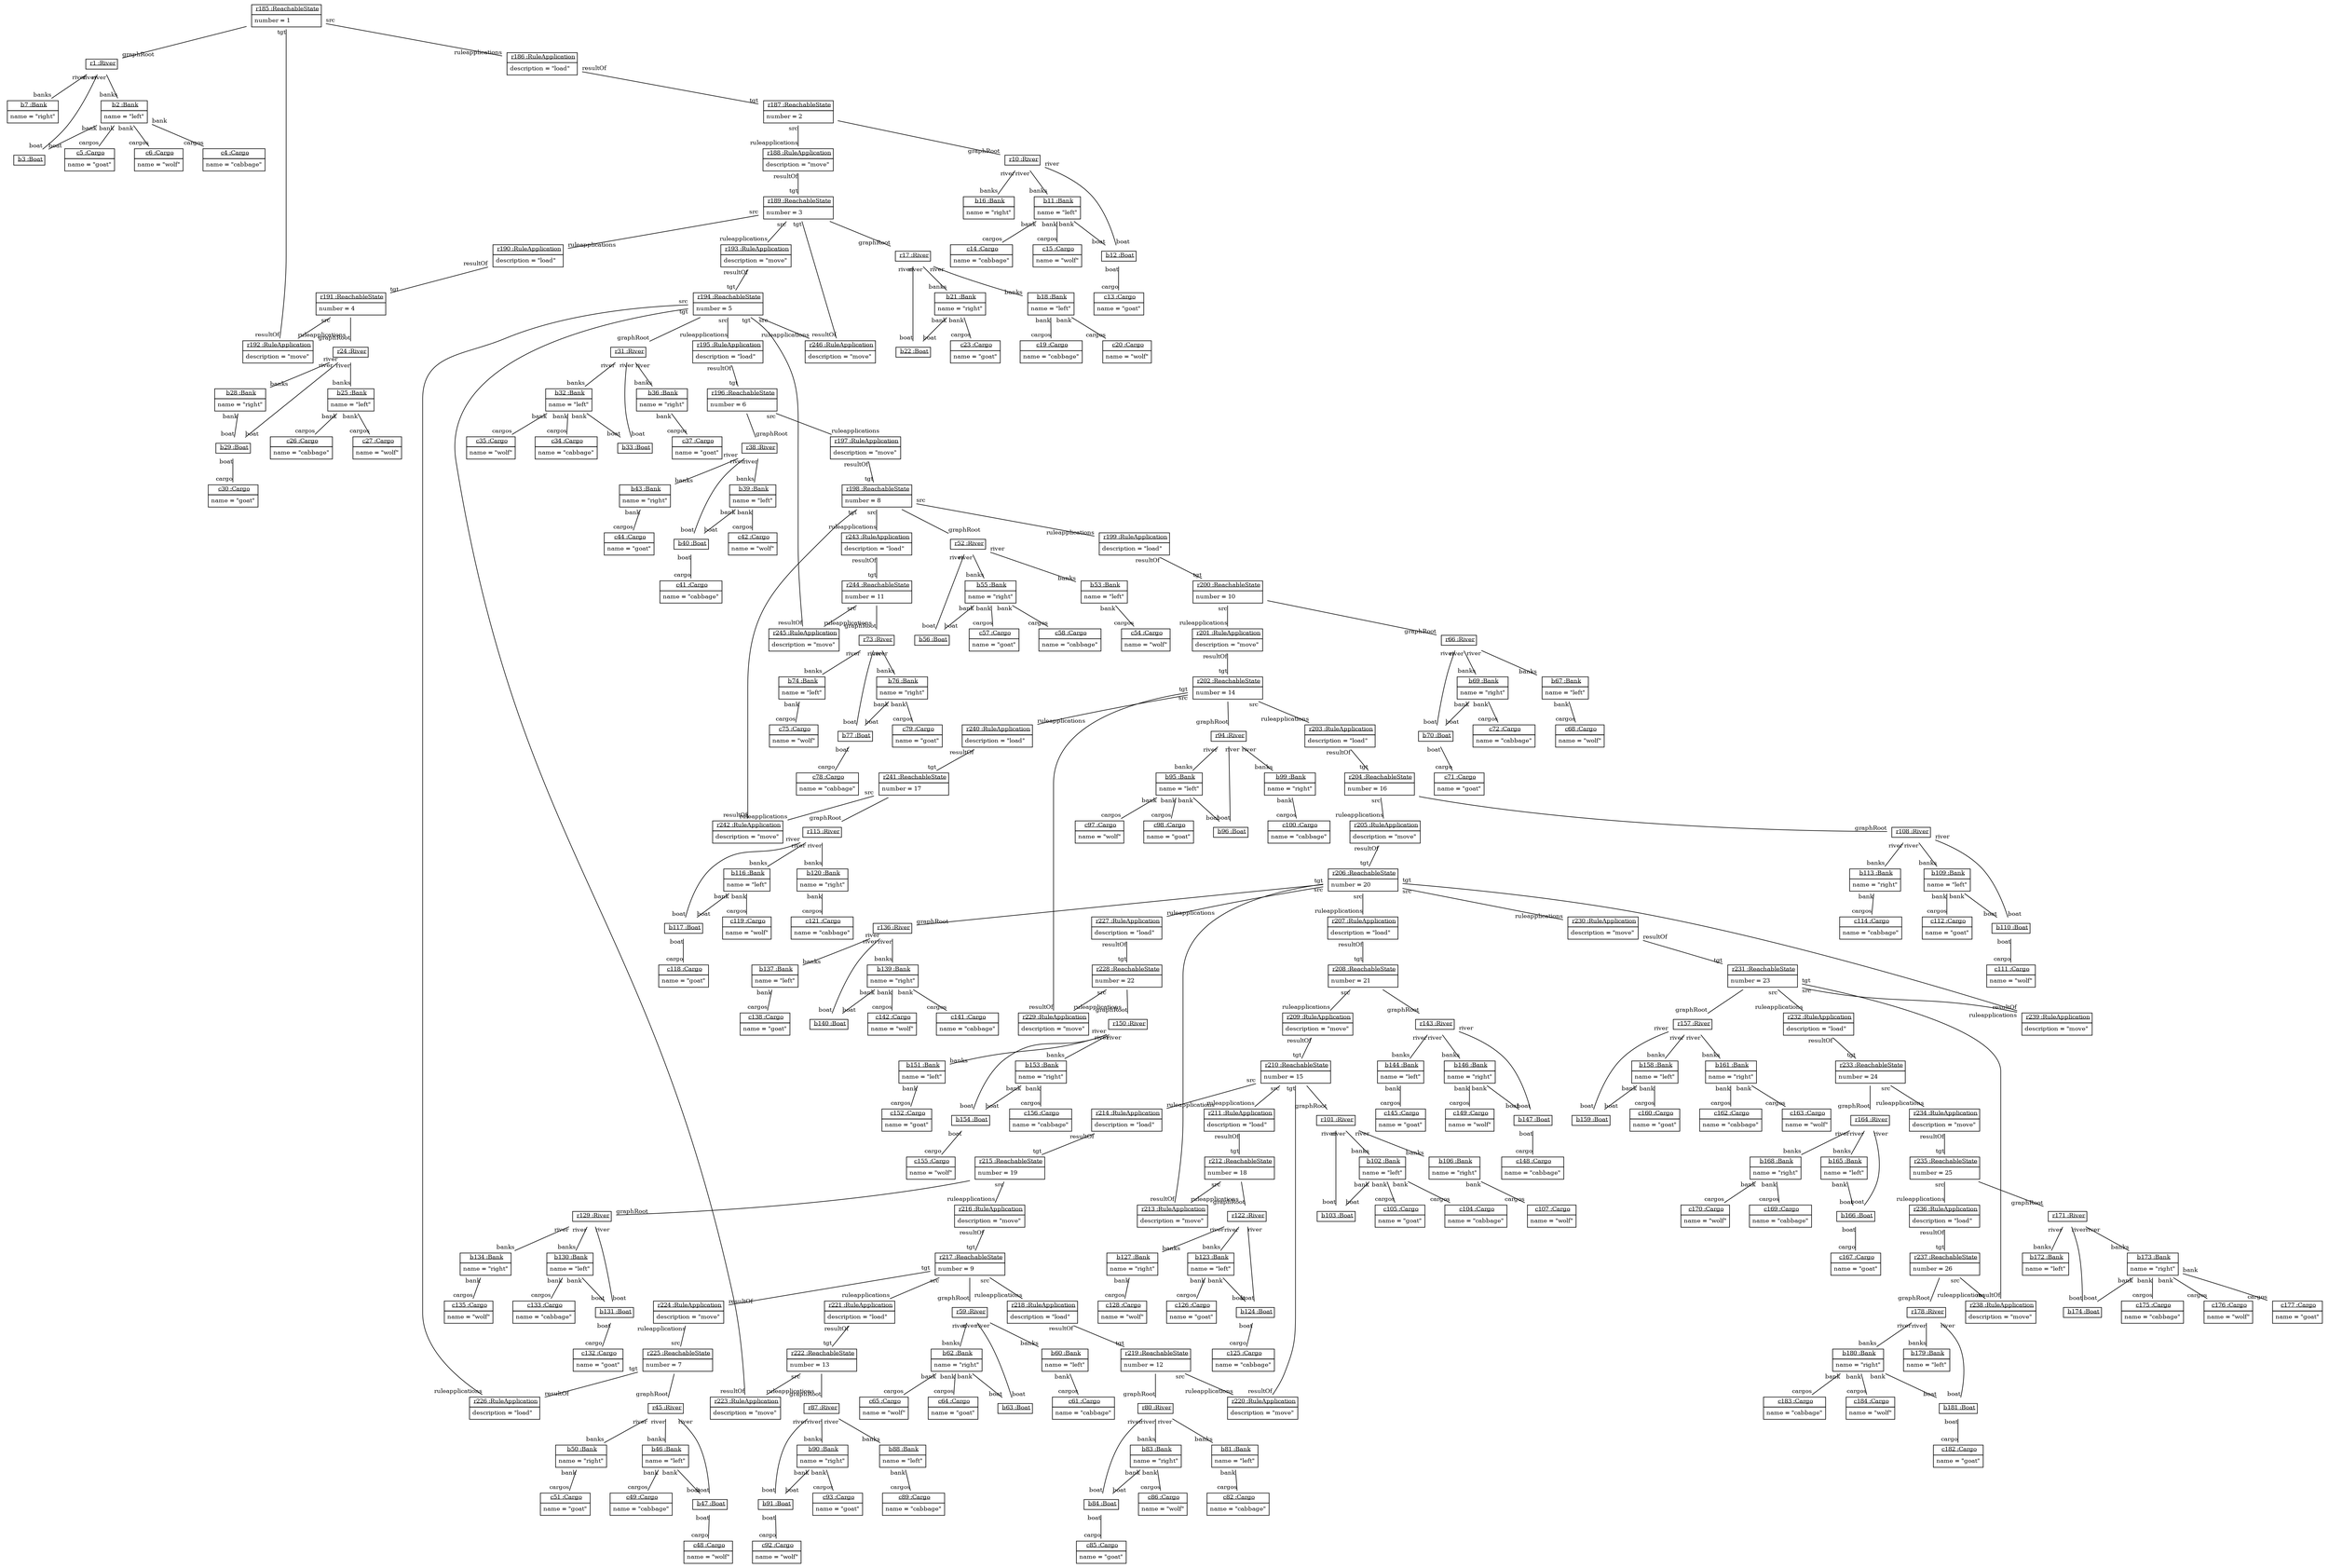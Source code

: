 graph ObjectDiagram {
   node [shape = none, fontsize = 10];
   edge [fontsize = 10];
   compound=true;

r185 [label=<<table border='0' cellborder='1' cellspacing='0'> <tr> <td href="../../SDMLib/src/org/sdmlib/models/pattern/ReachableState.java"> <u>r185 :ReachableState</u></td></tr><tr><td><table border='0' cellborder='0' cellspacing='0'><tr><td align='left'>number = 1</td></tr></table></td></tr></table>>];
r1 [label=<<table border='0' cellborder='1' cellspacing='0'> <tr> <td href="../test/org/sdmlib/models/patterns/example/ferrmansproblem/River.java"> <u>r1 :River</u></td></tr></table>>];
b2 [label=<<table border='0' cellborder='1' cellspacing='0'> <tr> <td href="../test/org/sdmlib/models/patterns/example/ferrmansproblem/Bank.java"> <u>b2 :Bank</u></td></tr><tr><td><table border='0' cellborder='0' cellspacing='0'><tr><td align='left'>name = "left"</td></tr></table></td></tr></table>>];
b3 [label=<<table border='0' cellborder='1' cellspacing='0'> <tr> <td href="../test/org/sdmlib/models/patterns/example/ferrmansproblem/Boat.java"> <u>b3 :Boat</u></td></tr></table>>];
c4 [label=<<table border='0' cellborder='1' cellspacing='0'> <tr> <td href="../test/org/sdmlib/models/patterns/example/ferrmansproblem/Cargo.java"> <u>c4 :Cargo</u></td></tr><tr><td><table border='0' cellborder='0' cellspacing='0'><tr><td align='left'>name = "cabbage"</td></tr></table></td></tr></table>>];
c5 [label=<<table border='0' cellborder='1' cellspacing='0'> <tr> <td href="../test/org/sdmlib/models/patterns/example/ferrmansproblem/Cargo.java"> <u>c5 :Cargo</u></td></tr><tr><td><table border='0' cellborder='0' cellspacing='0'><tr><td align='left'>name = "goat"</td></tr></table></td></tr></table>>];
c6 [label=<<table border='0' cellborder='1' cellspacing='0'> <tr> <td href="../test/org/sdmlib/models/patterns/example/ferrmansproblem/Cargo.java"> <u>c6 :Cargo</u></td></tr><tr><td><table border='0' cellborder='0' cellspacing='0'><tr><td align='left'>name = "wolf"</td></tr></table></td></tr></table>>];
b7 [label=<<table border='0' cellborder='1' cellspacing='0'> <tr> <td href="../test/org/sdmlib/models/patterns/example/ferrmansproblem/Bank.java"> <u>b7 :Bank</u></td></tr><tr><td><table border='0' cellborder='0' cellspacing='0'><tr><td align='left'>name = "right"</td></tr></table></td></tr></table>>];
r186 [label=<<table border='0' cellborder='1' cellspacing='0'> <tr> <td href="../../SDMLib/src/org/sdmlib/models/pattern/RuleApplication.java"> <u>r186 :RuleApplication</u></td></tr><tr><td><table border='0' cellborder='0' cellspacing='0'><tr><td align='left'>description = "load"</td></tr></table></td></tr></table>>];
r187 [label=<<table border='0' cellborder='1' cellspacing='0'> <tr> <td href="../../SDMLib/src/org/sdmlib/models/pattern/ReachableState.java"> <u>r187 :ReachableState</u></td></tr><tr><td><table border='0' cellborder='0' cellspacing='0'><tr><td align='left'>number = 2</td></tr></table></td></tr></table>>];
r10 [label=<<table border='0' cellborder='1' cellspacing='0'> <tr> <td href="../test/org/sdmlib/models/patterns/example/ferrmansproblem/River.java"> <u>r10 :River</u></td></tr></table>>];
b11 [label=<<table border='0' cellborder='1' cellspacing='0'> <tr> <td href="../test/org/sdmlib/models/patterns/example/ferrmansproblem/Bank.java"> <u>b11 :Bank</u></td></tr><tr><td><table border='0' cellborder='0' cellspacing='0'><tr><td align='left'>name = "left"</td></tr></table></td></tr></table>>];
b12 [label=<<table border='0' cellborder='1' cellspacing='0'> <tr> <td href="../test/org/sdmlib/models/patterns/example/ferrmansproblem/Boat.java"> <u>b12 :Boat</u></td></tr></table>>];
c13 [label=<<table border='0' cellborder='1' cellspacing='0'> <tr> <td href="../test/org/sdmlib/models/patterns/example/ferrmansproblem/Cargo.java"> <u>c13 :Cargo</u></td></tr><tr><td><table border='0' cellborder='0' cellspacing='0'><tr><td align='left'>name = "goat"</td></tr></table></td></tr></table>>];
c14 [label=<<table border='0' cellborder='1' cellspacing='0'> <tr> <td href="../test/org/sdmlib/models/patterns/example/ferrmansproblem/Cargo.java"> <u>c14 :Cargo</u></td></tr><tr><td><table border='0' cellborder='0' cellspacing='0'><tr><td align='left'>name = "cabbage"</td></tr></table></td></tr></table>>];
c15 [label=<<table border='0' cellborder='1' cellspacing='0'> <tr> <td href="../test/org/sdmlib/models/patterns/example/ferrmansproblem/Cargo.java"> <u>c15 :Cargo</u></td></tr><tr><td><table border='0' cellborder='0' cellspacing='0'><tr><td align='left'>name = "wolf"</td></tr></table></td></tr></table>>];
b16 [label=<<table border='0' cellborder='1' cellspacing='0'> <tr> <td href="../test/org/sdmlib/models/patterns/example/ferrmansproblem/Bank.java"> <u>b16 :Bank</u></td></tr><tr><td><table border='0' cellborder='0' cellspacing='0'><tr><td align='left'>name = "right"</td></tr></table></td></tr></table>>];
r188 [label=<<table border='0' cellborder='1' cellspacing='0'> <tr> <td href="../../SDMLib/src/org/sdmlib/models/pattern/RuleApplication.java"> <u>r188 :RuleApplication</u></td></tr><tr><td><table border='0' cellborder='0' cellspacing='0'><tr><td align='left'>description = "move"</td></tr></table></td></tr></table>>];
r189 [label=<<table border='0' cellborder='1' cellspacing='0'> <tr> <td href="../../SDMLib/src/org/sdmlib/models/pattern/ReachableState.java"> <u>r189 :ReachableState</u></td></tr><tr><td><table border='0' cellborder='0' cellspacing='0'><tr><td align='left'>number = 3</td></tr></table></td></tr></table>>];
r17 [label=<<table border='0' cellborder='1' cellspacing='0'> <tr> <td href="../test/org/sdmlib/models/patterns/example/ferrmansproblem/River.java"> <u>r17 :River</u></td></tr></table>>];
b18 [label=<<table border='0' cellborder='1' cellspacing='0'> <tr> <td href="../test/org/sdmlib/models/patterns/example/ferrmansproblem/Bank.java"> <u>b18 :Bank</u></td></tr><tr><td><table border='0' cellborder='0' cellspacing='0'><tr><td align='left'>name = "left"</td></tr></table></td></tr></table>>];
c19 [label=<<table border='0' cellborder='1' cellspacing='0'> <tr> <td href="../test/org/sdmlib/models/patterns/example/ferrmansproblem/Cargo.java"> <u>c19 :Cargo</u></td></tr><tr><td><table border='0' cellborder='0' cellspacing='0'><tr><td align='left'>name = "cabbage"</td></tr></table></td></tr></table>>];
c20 [label=<<table border='0' cellborder='1' cellspacing='0'> <tr> <td href="../test/org/sdmlib/models/patterns/example/ferrmansproblem/Cargo.java"> <u>c20 :Cargo</u></td></tr><tr><td><table border='0' cellborder='0' cellspacing='0'><tr><td align='left'>name = "wolf"</td></tr></table></td></tr></table>>];
b21 [label=<<table border='0' cellborder='1' cellspacing='0'> <tr> <td href="../test/org/sdmlib/models/patterns/example/ferrmansproblem/Bank.java"> <u>b21 :Bank</u></td></tr><tr><td><table border='0' cellborder='0' cellspacing='0'><tr><td align='left'>name = "right"</td></tr></table></td></tr></table>>];
b22 [label=<<table border='0' cellborder='1' cellspacing='0'> <tr> <td href="../test/org/sdmlib/models/patterns/example/ferrmansproblem/Boat.java"> <u>b22 :Boat</u></td></tr></table>>];
c23 [label=<<table border='0' cellborder='1' cellspacing='0'> <tr> <td href="../test/org/sdmlib/models/patterns/example/ferrmansproblem/Cargo.java"> <u>c23 :Cargo</u></td></tr><tr><td><table border='0' cellborder='0' cellspacing='0'><tr><td align='left'>name = "goat"</td></tr></table></td></tr></table>>];
r190 [label=<<table border='0' cellborder='1' cellspacing='0'> <tr> <td href="../../SDMLib/src/org/sdmlib/models/pattern/RuleApplication.java"> <u>r190 :RuleApplication</u></td></tr><tr><td><table border='0' cellborder='0' cellspacing='0'><tr><td align='left'>description = "load"</td></tr></table></td></tr></table>>];
r191 [label=<<table border='0' cellborder='1' cellspacing='0'> <tr> <td href="../../SDMLib/src/org/sdmlib/models/pattern/ReachableState.java"> <u>r191 :ReachableState</u></td></tr><tr><td><table border='0' cellborder='0' cellspacing='0'><tr><td align='left'>number = 4</td></tr></table></td></tr></table>>];
r24 [label=<<table border='0' cellborder='1' cellspacing='0'> <tr> <td href="../test/org/sdmlib/models/patterns/example/ferrmansproblem/River.java"> <u>r24 :River</u></td></tr></table>>];
b25 [label=<<table border='0' cellborder='1' cellspacing='0'> <tr> <td href="../test/org/sdmlib/models/patterns/example/ferrmansproblem/Bank.java"> <u>b25 :Bank</u></td></tr><tr><td><table border='0' cellborder='0' cellspacing='0'><tr><td align='left'>name = "left"</td></tr></table></td></tr></table>>];
c26 [label=<<table border='0' cellborder='1' cellspacing='0'> <tr> <td href="../test/org/sdmlib/models/patterns/example/ferrmansproblem/Cargo.java"> <u>c26 :Cargo</u></td></tr><tr><td><table border='0' cellborder='0' cellspacing='0'><tr><td align='left'>name = "cabbage"</td></tr></table></td></tr></table>>];
c27 [label=<<table border='0' cellborder='1' cellspacing='0'> <tr> <td href="../test/org/sdmlib/models/patterns/example/ferrmansproblem/Cargo.java"> <u>c27 :Cargo</u></td></tr><tr><td><table border='0' cellborder='0' cellspacing='0'><tr><td align='left'>name = "wolf"</td></tr></table></td></tr></table>>];
b28 [label=<<table border='0' cellborder='1' cellspacing='0'> <tr> <td href="../test/org/sdmlib/models/patterns/example/ferrmansproblem/Bank.java"> <u>b28 :Bank</u></td></tr><tr><td><table border='0' cellborder='0' cellspacing='0'><tr><td align='left'>name = "right"</td></tr></table></td></tr></table>>];
b29 [label=<<table border='0' cellborder='1' cellspacing='0'> <tr> <td href="../test/org/sdmlib/models/patterns/example/ferrmansproblem/Boat.java"> <u>b29 :Boat</u></td></tr></table>>];
c30 [label=<<table border='0' cellborder='1' cellspacing='0'> <tr> <td href="../test/org/sdmlib/models/patterns/example/ferrmansproblem/Cargo.java"> <u>c30 :Cargo</u></td></tr><tr><td><table border='0' cellborder='0' cellspacing='0'><tr><td align='left'>name = "goat"</td></tr></table></td></tr></table>>];
r192 [label=<<table border='0' cellborder='1' cellspacing='0'> <tr> <td href="../../SDMLib/src/org/sdmlib/models/pattern/RuleApplication.java"> <u>r192 :RuleApplication</u></td></tr><tr><td><table border='0' cellborder='0' cellspacing='0'><tr><td align='left'>description = "move"</td></tr></table></td></tr></table>>];
r193 [label=<<table border='0' cellborder='1' cellspacing='0'> <tr> <td href="../../SDMLib/src/org/sdmlib/models/pattern/RuleApplication.java"> <u>r193 :RuleApplication</u></td></tr><tr><td><table border='0' cellborder='0' cellspacing='0'><tr><td align='left'>description = "move"</td></tr></table></td></tr></table>>];
r194 [label=<<table border='0' cellborder='1' cellspacing='0'> <tr> <td href="../../SDMLib/src/org/sdmlib/models/pattern/ReachableState.java"> <u>r194 :ReachableState</u></td></tr><tr><td><table border='0' cellborder='0' cellspacing='0'><tr><td align='left'>number = 5</td></tr></table></td></tr></table>>];
r31 [label=<<table border='0' cellborder='1' cellspacing='0'> <tr> <td href="../test/org/sdmlib/models/patterns/example/ferrmansproblem/River.java"> <u>r31 :River</u></td></tr></table>>];
b32 [label=<<table border='0' cellborder='1' cellspacing='0'> <tr> <td href="../test/org/sdmlib/models/patterns/example/ferrmansproblem/Bank.java"> <u>b32 :Bank</u></td></tr><tr><td><table border='0' cellborder='0' cellspacing='0'><tr><td align='left'>name = "left"</td></tr></table></td></tr></table>>];
b33 [label=<<table border='0' cellborder='1' cellspacing='0'> <tr> <td href="../test/org/sdmlib/models/patterns/example/ferrmansproblem/Boat.java"> <u>b33 :Boat</u></td></tr></table>>];
c34 [label=<<table border='0' cellborder='1' cellspacing='0'> <tr> <td href="../test/org/sdmlib/models/patterns/example/ferrmansproblem/Cargo.java"> <u>c34 :Cargo</u></td></tr><tr><td><table border='0' cellborder='0' cellspacing='0'><tr><td align='left'>name = "cabbage"</td></tr></table></td></tr></table>>];
c35 [label=<<table border='0' cellborder='1' cellspacing='0'> <tr> <td href="../test/org/sdmlib/models/patterns/example/ferrmansproblem/Cargo.java"> <u>c35 :Cargo</u></td></tr><tr><td><table border='0' cellborder='0' cellspacing='0'><tr><td align='left'>name = "wolf"</td></tr></table></td></tr></table>>];
b36 [label=<<table border='0' cellborder='1' cellspacing='0'> <tr> <td href="../test/org/sdmlib/models/patterns/example/ferrmansproblem/Bank.java"> <u>b36 :Bank</u></td></tr><tr><td><table border='0' cellborder='0' cellspacing='0'><tr><td align='left'>name = "right"</td></tr></table></td></tr></table>>];
c37 [label=<<table border='0' cellborder='1' cellspacing='0'> <tr> <td href="../test/org/sdmlib/models/patterns/example/ferrmansproblem/Cargo.java"> <u>c37 :Cargo</u></td></tr><tr><td><table border='0' cellborder='0' cellspacing='0'><tr><td align='left'>name = "goat"</td></tr></table></td></tr></table>>];
r195 [label=<<table border='0' cellborder='1' cellspacing='0'> <tr> <td href="../../SDMLib/src/org/sdmlib/models/pattern/RuleApplication.java"> <u>r195 :RuleApplication</u></td></tr><tr><td><table border='0' cellborder='0' cellspacing='0'><tr><td align='left'>description = "load"</td></tr></table></td></tr></table>>];
r196 [label=<<table border='0' cellborder='1' cellspacing='0'> <tr> <td href="../../SDMLib/src/org/sdmlib/models/pattern/ReachableState.java"> <u>r196 :ReachableState</u></td></tr><tr><td><table border='0' cellborder='0' cellspacing='0'><tr><td align='left'>number = 6</td></tr></table></td></tr></table>>];
r38 [label=<<table border='0' cellborder='1' cellspacing='0'> <tr> <td href="../test/org/sdmlib/models/patterns/example/ferrmansproblem/River.java"> <u>r38 :River</u></td></tr></table>>];
b39 [label=<<table border='0' cellborder='1' cellspacing='0'> <tr> <td href="../test/org/sdmlib/models/patterns/example/ferrmansproblem/Bank.java"> <u>b39 :Bank</u></td></tr><tr><td><table border='0' cellborder='0' cellspacing='0'><tr><td align='left'>name = "left"</td></tr></table></td></tr></table>>];
b40 [label=<<table border='0' cellborder='1' cellspacing='0'> <tr> <td href="../test/org/sdmlib/models/patterns/example/ferrmansproblem/Boat.java"> <u>b40 :Boat</u></td></tr></table>>];
c41 [label=<<table border='0' cellborder='1' cellspacing='0'> <tr> <td href="../test/org/sdmlib/models/patterns/example/ferrmansproblem/Cargo.java"> <u>c41 :Cargo</u></td></tr><tr><td><table border='0' cellborder='0' cellspacing='0'><tr><td align='left'>name = "cabbage"</td></tr></table></td></tr></table>>];
c42 [label=<<table border='0' cellborder='1' cellspacing='0'> <tr> <td href="../test/org/sdmlib/models/patterns/example/ferrmansproblem/Cargo.java"> <u>c42 :Cargo</u></td></tr><tr><td><table border='0' cellborder='0' cellspacing='0'><tr><td align='left'>name = "wolf"</td></tr></table></td></tr></table>>];
b43 [label=<<table border='0' cellborder='1' cellspacing='0'> <tr> <td href="../test/org/sdmlib/models/patterns/example/ferrmansproblem/Bank.java"> <u>b43 :Bank</u></td></tr><tr><td><table border='0' cellborder='0' cellspacing='0'><tr><td align='left'>name = "right"</td></tr></table></td></tr></table>>];
c44 [label=<<table border='0' cellborder='1' cellspacing='0'> <tr> <td href="../test/org/sdmlib/models/patterns/example/ferrmansproblem/Cargo.java"> <u>c44 :Cargo</u></td></tr><tr><td><table border='0' cellborder='0' cellspacing='0'><tr><td align='left'>name = "goat"</td></tr></table></td></tr></table>>];
r197 [label=<<table border='0' cellborder='1' cellspacing='0'> <tr> <td href="../../SDMLib/src/org/sdmlib/models/pattern/RuleApplication.java"> <u>r197 :RuleApplication</u></td></tr><tr><td><table border='0' cellborder='0' cellspacing='0'><tr><td align='left'>description = "move"</td></tr></table></td></tr></table>>];
r198 [label=<<table border='0' cellborder='1' cellspacing='0'> <tr> <td href="../../SDMLib/src/org/sdmlib/models/pattern/ReachableState.java"> <u>r198 :ReachableState</u></td></tr><tr><td><table border='0' cellborder='0' cellspacing='0'><tr><td align='left'>number = 8</td></tr></table></td></tr></table>>];
r52 [label=<<table border='0' cellborder='1' cellspacing='0'> <tr> <td href="../test/org/sdmlib/models/patterns/example/ferrmansproblem/River.java"> <u>r52 :River</u></td></tr></table>>];
b53 [label=<<table border='0' cellborder='1' cellspacing='0'> <tr> <td href="../test/org/sdmlib/models/patterns/example/ferrmansproblem/Bank.java"> <u>b53 :Bank</u></td></tr><tr><td><table border='0' cellborder='0' cellspacing='0'><tr><td align='left'>name = "left"</td></tr></table></td></tr></table>>];
c54 [label=<<table border='0' cellborder='1' cellspacing='0'> <tr> <td href="../test/org/sdmlib/models/patterns/example/ferrmansproblem/Cargo.java"> <u>c54 :Cargo</u></td></tr><tr><td><table border='0' cellborder='0' cellspacing='0'><tr><td align='left'>name = "wolf"</td></tr></table></td></tr></table>>];
b55 [label=<<table border='0' cellborder='1' cellspacing='0'> <tr> <td href="../test/org/sdmlib/models/patterns/example/ferrmansproblem/Bank.java"> <u>b55 :Bank</u></td></tr><tr><td><table border='0' cellborder='0' cellspacing='0'><tr><td align='left'>name = "right"</td></tr></table></td></tr></table>>];
b56 [label=<<table border='0' cellborder='1' cellspacing='0'> <tr> <td href="../test/org/sdmlib/models/patterns/example/ferrmansproblem/Boat.java"> <u>b56 :Boat</u></td></tr></table>>];
c57 [label=<<table border='0' cellborder='1' cellspacing='0'> <tr> <td href="../test/org/sdmlib/models/patterns/example/ferrmansproblem/Cargo.java"> <u>c57 :Cargo</u></td></tr><tr><td><table border='0' cellborder='0' cellspacing='0'><tr><td align='left'>name = "goat"</td></tr></table></td></tr></table>>];
c58 [label=<<table border='0' cellborder='1' cellspacing='0'> <tr> <td href="../test/org/sdmlib/models/patterns/example/ferrmansproblem/Cargo.java"> <u>c58 :Cargo</u></td></tr><tr><td><table border='0' cellborder='0' cellspacing='0'><tr><td align='left'>name = "cabbage"</td></tr></table></td></tr></table>>];
r199 [label=<<table border='0' cellborder='1' cellspacing='0'> <tr> <td href="../../SDMLib/src/org/sdmlib/models/pattern/RuleApplication.java"> <u>r199 :RuleApplication</u></td></tr><tr><td><table border='0' cellborder='0' cellspacing='0'><tr><td align='left'>description = "load"</td></tr></table></td></tr></table>>];
r200 [label=<<table border='0' cellborder='1' cellspacing='0'> <tr> <td href="../../SDMLib/src/org/sdmlib/models/pattern/ReachableState.java"> <u>r200 :ReachableState</u></td></tr><tr><td><table border='0' cellborder='0' cellspacing='0'><tr><td align='left'>number = 10</td></tr></table></td></tr></table>>];
r66 [label=<<table border='0' cellborder='1' cellspacing='0'> <tr> <td href="../test/org/sdmlib/models/patterns/example/ferrmansproblem/River.java"> <u>r66 :River</u></td></tr></table>>];
b67 [label=<<table border='0' cellborder='1' cellspacing='0'> <tr> <td href="../test/org/sdmlib/models/patterns/example/ferrmansproblem/Bank.java"> <u>b67 :Bank</u></td></tr><tr><td><table border='0' cellborder='0' cellspacing='0'><tr><td align='left'>name = "left"</td></tr></table></td></tr></table>>];
c68 [label=<<table border='0' cellborder='1' cellspacing='0'> <tr> <td href="../test/org/sdmlib/models/patterns/example/ferrmansproblem/Cargo.java"> <u>c68 :Cargo</u></td></tr><tr><td><table border='0' cellborder='0' cellspacing='0'><tr><td align='left'>name = "wolf"</td></tr></table></td></tr></table>>];
b69 [label=<<table border='0' cellborder='1' cellspacing='0'> <tr> <td href="../test/org/sdmlib/models/patterns/example/ferrmansproblem/Bank.java"> <u>b69 :Bank</u></td></tr><tr><td><table border='0' cellborder='0' cellspacing='0'><tr><td align='left'>name = "right"</td></tr></table></td></tr></table>>];
b70 [label=<<table border='0' cellborder='1' cellspacing='0'> <tr> <td href="../test/org/sdmlib/models/patterns/example/ferrmansproblem/Boat.java"> <u>b70 :Boat</u></td></tr></table>>];
c71 [label=<<table border='0' cellborder='1' cellspacing='0'> <tr> <td href="../test/org/sdmlib/models/patterns/example/ferrmansproblem/Cargo.java"> <u>c71 :Cargo</u></td></tr><tr><td><table border='0' cellborder='0' cellspacing='0'><tr><td align='left'>name = "goat"</td></tr></table></td></tr></table>>];
c72 [label=<<table border='0' cellborder='1' cellspacing='0'> <tr> <td href="../test/org/sdmlib/models/patterns/example/ferrmansproblem/Cargo.java"> <u>c72 :Cargo</u></td></tr><tr><td><table border='0' cellborder='0' cellspacing='0'><tr><td align='left'>name = "cabbage"</td></tr></table></td></tr></table>>];
r201 [label=<<table border='0' cellborder='1' cellspacing='0'> <tr> <td href="../../SDMLib/src/org/sdmlib/models/pattern/RuleApplication.java"> <u>r201 :RuleApplication</u></td></tr><tr><td><table border='0' cellborder='0' cellspacing='0'><tr><td align='left'>description = "move"</td></tr></table></td></tr></table>>];
r202 [label=<<table border='0' cellborder='1' cellspacing='0'> <tr> <td href="../../SDMLib/src/org/sdmlib/models/pattern/ReachableState.java"> <u>r202 :ReachableState</u></td></tr><tr><td><table border='0' cellborder='0' cellspacing='0'><tr><td align='left'>number = 14</td></tr></table></td></tr></table>>];
r94 [label=<<table border='0' cellborder='1' cellspacing='0'> <tr> <td href="../test/org/sdmlib/models/patterns/example/ferrmansproblem/River.java"> <u>r94 :River</u></td></tr></table>>];
b95 [label=<<table border='0' cellborder='1' cellspacing='0'> <tr> <td href="../test/org/sdmlib/models/patterns/example/ferrmansproblem/Bank.java"> <u>b95 :Bank</u></td></tr><tr><td><table border='0' cellborder='0' cellspacing='0'><tr><td align='left'>name = "left"</td></tr></table></td></tr></table>>];
b96 [label=<<table border='0' cellborder='1' cellspacing='0'> <tr> <td href="../test/org/sdmlib/models/patterns/example/ferrmansproblem/Boat.java"> <u>b96 :Boat</u></td></tr></table>>];
c97 [label=<<table border='0' cellborder='1' cellspacing='0'> <tr> <td href="../test/org/sdmlib/models/patterns/example/ferrmansproblem/Cargo.java"> <u>c97 :Cargo</u></td></tr><tr><td><table border='0' cellborder='0' cellspacing='0'><tr><td align='left'>name = "wolf"</td></tr></table></td></tr></table>>];
c98 [label=<<table border='0' cellborder='1' cellspacing='0'> <tr> <td href="../test/org/sdmlib/models/patterns/example/ferrmansproblem/Cargo.java"> <u>c98 :Cargo</u></td></tr><tr><td><table border='0' cellborder='0' cellspacing='0'><tr><td align='left'>name = "goat"</td></tr></table></td></tr></table>>];
b99 [label=<<table border='0' cellborder='1' cellspacing='0'> <tr> <td href="../test/org/sdmlib/models/patterns/example/ferrmansproblem/Bank.java"> <u>b99 :Bank</u></td></tr><tr><td><table border='0' cellborder='0' cellspacing='0'><tr><td align='left'>name = "right"</td></tr></table></td></tr></table>>];
c100 [label=<<table border='0' cellborder='1' cellspacing='0'> <tr> <td href="../test/org/sdmlib/models/patterns/example/ferrmansproblem/Cargo.java"> <u>c100 :Cargo</u></td></tr><tr><td><table border='0' cellborder='0' cellspacing='0'><tr><td align='left'>name = "cabbage"</td></tr></table></td></tr></table>>];
r203 [label=<<table border='0' cellborder='1' cellspacing='0'> <tr> <td href="../../SDMLib/src/org/sdmlib/models/pattern/RuleApplication.java"> <u>r203 :RuleApplication</u></td></tr><tr><td><table border='0' cellborder='0' cellspacing='0'><tr><td align='left'>description = "load"</td></tr></table></td></tr></table>>];
r204 [label=<<table border='0' cellborder='1' cellspacing='0'> <tr> <td href="../../SDMLib/src/org/sdmlib/models/pattern/ReachableState.java"> <u>r204 :ReachableState</u></td></tr><tr><td><table border='0' cellborder='0' cellspacing='0'><tr><td align='left'>number = 16</td></tr></table></td></tr></table>>];
r108 [label=<<table border='0' cellborder='1' cellspacing='0'> <tr> <td href="../test/org/sdmlib/models/patterns/example/ferrmansproblem/River.java"> <u>r108 :River</u></td></tr></table>>];
b109 [label=<<table border='0' cellborder='1' cellspacing='0'> <tr> <td href="../test/org/sdmlib/models/patterns/example/ferrmansproblem/Bank.java"> <u>b109 :Bank</u></td></tr><tr><td><table border='0' cellborder='0' cellspacing='0'><tr><td align='left'>name = "left"</td></tr></table></td></tr></table>>];
b110 [label=<<table border='0' cellborder='1' cellspacing='0'> <tr> <td href="../test/org/sdmlib/models/patterns/example/ferrmansproblem/Boat.java"> <u>b110 :Boat</u></td></tr></table>>];
c111 [label=<<table border='0' cellborder='1' cellspacing='0'> <tr> <td href="../test/org/sdmlib/models/patterns/example/ferrmansproblem/Cargo.java"> <u>c111 :Cargo</u></td></tr><tr><td><table border='0' cellborder='0' cellspacing='0'><tr><td align='left'>name = "wolf"</td></tr></table></td></tr></table>>];
c112 [label=<<table border='0' cellborder='1' cellspacing='0'> <tr> <td href="../test/org/sdmlib/models/patterns/example/ferrmansproblem/Cargo.java"> <u>c112 :Cargo</u></td></tr><tr><td><table border='0' cellborder='0' cellspacing='0'><tr><td align='left'>name = "goat"</td></tr></table></td></tr></table>>];
b113 [label=<<table border='0' cellborder='1' cellspacing='0'> <tr> <td href="../test/org/sdmlib/models/patterns/example/ferrmansproblem/Bank.java"> <u>b113 :Bank</u></td></tr><tr><td><table border='0' cellborder='0' cellspacing='0'><tr><td align='left'>name = "right"</td></tr></table></td></tr></table>>];
c114 [label=<<table border='0' cellborder='1' cellspacing='0'> <tr> <td href="../test/org/sdmlib/models/patterns/example/ferrmansproblem/Cargo.java"> <u>c114 :Cargo</u></td></tr><tr><td><table border='0' cellborder='0' cellspacing='0'><tr><td align='left'>name = "cabbage"</td></tr></table></td></tr></table>>];
r205 [label=<<table border='0' cellborder='1' cellspacing='0'> <tr> <td href="../../SDMLib/src/org/sdmlib/models/pattern/RuleApplication.java"> <u>r205 :RuleApplication</u></td></tr><tr><td><table border='0' cellborder='0' cellspacing='0'><tr><td align='left'>description = "move"</td></tr></table></td></tr></table>>];
r206 [label=<<table border='0' cellborder='1' cellspacing='0'> <tr> <td href="../../SDMLib/src/org/sdmlib/models/pattern/ReachableState.java"> <u>r206 :ReachableState</u></td></tr><tr><td><table border='0' cellborder='0' cellspacing='0'><tr><td align='left'>number = 20</td></tr></table></td></tr></table>>];
r136 [label=<<table border='0' cellborder='1' cellspacing='0'> <tr> <td href="../test/org/sdmlib/models/patterns/example/ferrmansproblem/River.java"> <u>r136 :River</u></td></tr></table>>];
b137 [label=<<table border='0' cellborder='1' cellspacing='0'> <tr> <td href="../test/org/sdmlib/models/patterns/example/ferrmansproblem/Bank.java"> <u>b137 :Bank</u></td></tr><tr><td><table border='0' cellborder='0' cellspacing='0'><tr><td align='left'>name = "left"</td></tr></table></td></tr></table>>];
c138 [label=<<table border='0' cellborder='1' cellspacing='0'> <tr> <td href="../test/org/sdmlib/models/patterns/example/ferrmansproblem/Cargo.java"> <u>c138 :Cargo</u></td></tr><tr><td><table border='0' cellborder='0' cellspacing='0'><tr><td align='left'>name = "goat"</td></tr></table></td></tr></table>>];
b139 [label=<<table border='0' cellborder='1' cellspacing='0'> <tr> <td href="../test/org/sdmlib/models/patterns/example/ferrmansproblem/Bank.java"> <u>b139 :Bank</u></td></tr><tr><td><table border='0' cellborder='0' cellspacing='0'><tr><td align='left'>name = "right"</td></tr></table></td></tr></table>>];
b140 [label=<<table border='0' cellborder='1' cellspacing='0'> <tr> <td href="../test/org/sdmlib/models/patterns/example/ferrmansproblem/Boat.java"> <u>b140 :Boat</u></td></tr></table>>];
c141 [label=<<table border='0' cellborder='1' cellspacing='0'> <tr> <td href="../test/org/sdmlib/models/patterns/example/ferrmansproblem/Cargo.java"> <u>c141 :Cargo</u></td></tr><tr><td><table border='0' cellborder='0' cellspacing='0'><tr><td align='left'>name = "cabbage"</td></tr></table></td></tr></table>>];
c142 [label=<<table border='0' cellborder='1' cellspacing='0'> <tr> <td href="../test/org/sdmlib/models/patterns/example/ferrmansproblem/Cargo.java"> <u>c142 :Cargo</u></td></tr><tr><td><table border='0' cellborder='0' cellspacing='0'><tr><td align='left'>name = "wolf"</td></tr></table></td></tr></table>>];
r207 [label=<<table border='0' cellborder='1' cellspacing='0'> <tr> <td href="../../SDMLib/src/org/sdmlib/models/pattern/RuleApplication.java"> <u>r207 :RuleApplication</u></td></tr><tr><td><table border='0' cellborder='0' cellspacing='0'><tr><td align='left'>description = "load"</td></tr></table></td></tr></table>>];
r208 [label=<<table border='0' cellborder='1' cellspacing='0'> <tr> <td href="../../SDMLib/src/org/sdmlib/models/pattern/ReachableState.java"> <u>r208 :ReachableState</u></td></tr><tr><td><table border='0' cellborder='0' cellspacing='0'><tr><td align='left'>number = 21</td></tr></table></td></tr></table>>];
r143 [label=<<table border='0' cellborder='1' cellspacing='0'> <tr> <td href="../test/org/sdmlib/models/patterns/example/ferrmansproblem/River.java"> <u>r143 :River</u></td></tr></table>>];
b144 [label=<<table border='0' cellborder='1' cellspacing='0'> <tr> <td href="../test/org/sdmlib/models/patterns/example/ferrmansproblem/Bank.java"> <u>b144 :Bank</u></td></tr><tr><td><table border='0' cellborder='0' cellspacing='0'><tr><td align='left'>name = "left"</td></tr></table></td></tr></table>>];
c145 [label=<<table border='0' cellborder='1' cellspacing='0'> <tr> <td href="../test/org/sdmlib/models/patterns/example/ferrmansproblem/Cargo.java"> <u>c145 :Cargo</u></td></tr><tr><td><table border='0' cellborder='0' cellspacing='0'><tr><td align='left'>name = "goat"</td></tr></table></td></tr></table>>];
b146 [label=<<table border='0' cellborder='1' cellspacing='0'> <tr> <td href="../test/org/sdmlib/models/patterns/example/ferrmansproblem/Bank.java"> <u>b146 :Bank</u></td></tr><tr><td><table border='0' cellborder='0' cellspacing='0'><tr><td align='left'>name = "right"</td></tr></table></td></tr></table>>];
b147 [label=<<table border='0' cellborder='1' cellspacing='0'> <tr> <td href="../test/org/sdmlib/models/patterns/example/ferrmansproblem/Boat.java"> <u>b147 :Boat</u></td></tr></table>>];
c148 [label=<<table border='0' cellborder='1' cellspacing='0'> <tr> <td href="../test/org/sdmlib/models/patterns/example/ferrmansproblem/Cargo.java"> <u>c148 :Cargo</u></td></tr><tr><td><table border='0' cellborder='0' cellspacing='0'><tr><td align='left'>name = "cabbage"</td></tr></table></td></tr></table>>];
c149 [label=<<table border='0' cellborder='1' cellspacing='0'> <tr> <td href="../test/org/sdmlib/models/patterns/example/ferrmansproblem/Cargo.java"> <u>c149 :Cargo</u></td></tr><tr><td><table border='0' cellborder='0' cellspacing='0'><tr><td align='left'>name = "wolf"</td></tr></table></td></tr></table>>];
r209 [label=<<table border='0' cellborder='1' cellspacing='0'> <tr> <td href="../../SDMLib/src/org/sdmlib/models/pattern/RuleApplication.java"> <u>r209 :RuleApplication</u></td></tr><tr><td><table border='0' cellborder='0' cellspacing='0'><tr><td align='left'>description = "move"</td></tr></table></td></tr></table>>];
r210 [label=<<table border='0' cellborder='1' cellspacing='0'> <tr> <td href="../../SDMLib/src/org/sdmlib/models/pattern/ReachableState.java"> <u>r210 :ReachableState</u></td></tr><tr><td><table border='0' cellborder='0' cellspacing='0'><tr><td align='left'>number = 15</td></tr></table></td></tr></table>>];
r101 [label=<<table border='0' cellborder='1' cellspacing='0'> <tr> <td href="../test/org/sdmlib/models/patterns/example/ferrmansproblem/River.java"> <u>r101 :River</u></td></tr></table>>];
b102 [label=<<table border='0' cellborder='1' cellspacing='0'> <tr> <td href="../test/org/sdmlib/models/patterns/example/ferrmansproblem/Bank.java"> <u>b102 :Bank</u></td></tr><tr><td><table border='0' cellborder='0' cellspacing='0'><tr><td align='left'>name = "left"</td></tr></table></td></tr></table>>];
b103 [label=<<table border='0' cellborder='1' cellspacing='0'> <tr> <td href="../test/org/sdmlib/models/patterns/example/ferrmansproblem/Boat.java"> <u>b103 :Boat</u></td></tr></table>>];
c104 [label=<<table border='0' cellborder='1' cellspacing='0'> <tr> <td href="../test/org/sdmlib/models/patterns/example/ferrmansproblem/Cargo.java"> <u>c104 :Cargo</u></td></tr><tr><td><table border='0' cellborder='0' cellspacing='0'><tr><td align='left'>name = "cabbage"</td></tr></table></td></tr></table>>];
c105 [label=<<table border='0' cellborder='1' cellspacing='0'> <tr> <td href="../test/org/sdmlib/models/patterns/example/ferrmansproblem/Cargo.java"> <u>c105 :Cargo</u></td></tr><tr><td><table border='0' cellborder='0' cellspacing='0'><tr><td align='left'>name = "goat"</td></tr></table></td></tr></table>>];
b106 [label=<<table border='0' cellborder='1' cellspacing='0'> <tr> <td href="../test/org/sdmlib/models/patterns/example/ferrmansproblem/Bank.java"> <u>b106 :Bank</u></td></tr><tr><td><table border='0' cellborder='0' cellspacing='0'><tr><td align='left'>name = "right"</td></tr></table></td></tr></table>>];
c107 [label=<<table border='0' cellborder='1' cellspacing='0'> <tr> <td href="../test/org/sdmlib/models/patterns/example/ferrmansproblem/Cargo.java"> <u>c107 :Cargo</u></td></tr><tr><td><table border='0' cellborder='0' cellspacing='0'><tr><td align='left'>name = "wolf"</td></tr></table></td></tr></table>>];
r211 [label=<<table border='0' cellborder='1' cellspacing='0'> <tr> <td href="../../SDMLib/src/org/sdmlib/models/pattern/RuleApplication.java"> <u>r211 :RuleApplication</u></td></tr><tr><td><table border='0' cellborder='0' cellspacing='0'><tr><td align='left'>description = "load"</td></tr></table></td></tr></table>>];
r212 [label=<<table border='0' cellborder='1' cellspacing='0'> <tr> <td href="../../SDMLib/src/org/sdmlib/models/pattern/ReachableState.java"> <u>r212 :ReachableState</u></td></tr><tr><td><table border='0' cellborder='0' cellspacing='0'><tr><td align='left'>number = 18</td></tr></table></td></tr></table>>];
r122 [label=<<table border='0' cellborder='1' cellspacing='0'> <tr> <td href="../test/org/sdmlib/models/patterns/example/ferrmansproblem/River.java"> <u>r122 :River</u></td></tr></table>>];
b123 [label=<<table border='0' cellborder='1' cellspacing='0'> <tr> <td href="../test/org/sdmlib/models/patterns/example/ferrmansproblem/Bank.java"> <u>b123 :Bank</u></td></tr><tr><td><table border='0' cellborder='0' cellspacing='0'><tr><td align='left'>name = "left"</td></tr></table></td></tr></table>>];
b124 [label=<<table border='0' cellborder='1' cellspacing='0'> <tr> <td href="../test/org/sdmlib/models/patterns/example/ferrmansproblem/Boat.java"> <u>b124 :Boat</u></td></tr></table>>];
c125 [label=<<table border='0' cellborder='1' cellspacing='0'> <tr> <td href="../test/org/sdmlib/models/patterns/example/ferrmansproblem/Cargo.java"> <u>c125 :Cargo</u></td></tr><tr><td><table border='0' cellborder='0' cellspacing='0'><tr><td align='left'>name = "cabbage"</td></tr></table></td></tr></table>>];
c126 [label=<<table border='0' cellborder='1' cellspacing='0'> <tr> <td href="../test/org/sdmlib/models/patterns/example/ferrmansproblem/Cargo.java"> <u>c126 :Cargo</u></td></tr><tr><td><table border='0' cellborder='0' cellspacing='0'><tr><td align='left'>name = "goat"</td></tr></table></td></tr></table>>];
b127 [label=<<table border='0' cellborder='1' cellspacing='0'> <tr> <td href="../test/org/sdmlib/models/patterns/example/ferrmansproblem/Bank.java"> <u>b127 :Bank</u></td></tr><tr><td><table border='0' cellborder='0' cellspacing='0'><tr><td align='left'>name = "right"</td></tr></table></td></tr></table>>];
c128 [label=<<table border='0' cellborder='1' cellspacing='0'> <tr> <td href="../test/org/sdmlib/models/patterns/example/ferrmansproblem/Cargo.java"> <u>c128 :Cargo</u></td></tr><tr><td><table border='0' cellborder='0' cellspacing='0'><tr><td align='left'>name = "wolf"</td></tr></table></td></tr></table>>];
r213 [label=<<table border='0' cellborder='1' cellspacing='0'> <tr> <td href="../../SDMLib/src/org/sdmlib/models/pattern/RuleApplication.java"> <u>r213 :RuleApplication</u></td></tr><tr><td><table border='0' cellborder='0' cellspacing='0'><tr><td align='left'>description = "move"</td></tr></table></td></tr></table>>];
r214 [label=<<table border='0' cellborder='1' cellspacing='0'> <tr> <td href="../../SDMLib/src/org/sdmlib/models/pattern/RuleApplication.java"> <u>r214 :RuleApplication</u></td></tr><tr><td><table border='0' cellborder='0' cellspacing='0'><tr><td align='left'>description = "load"</td></tr></table></td></tr></table>>];
r215 [label=<<table border='0' cellborder='1' cellspacing='0'> <tr> <td href="../../SDMLib/src/org/sdmlib/models/pattern/ReachableState.java"> <u>r215 :ReachableState</u></td></tr><tr><td><table border='0' cellborder='0' cellspacing='0'><tr><td align='left'>number = 19</td></tr></table></td></tr></table>>];
r129 [label=<<table border='0' cellborder='1' cellspacing='0'> <tr> <td href="../test/org/sdmlib/models/patterns/example/ferrmansproblem/River.java"> <u>r129 :River</u></td></tr></table>>];
b130 [label=<<table border='0' cellborder='1' cellspacing='0'> <tr> <td href="../test/org/sdmlib/models/patterns/example/ferrmansproblem/Bank.java"> <u>b130 :Bank</u></td></tr><tr><td><table border='0' cellborder='0' cellspacing='0'><tr><td align='left'>name = "left"</td></tr></table></td></tr></table>>];
b131 [label=<<table border='0' cellborder='1' cellspacing='0'> <tr> <td href="../test/org/sdmlib/models/patterns/example/ferrmansproblem/Boat.java"> <u>b131 :Boat</u></td></tr></table>>];
c132 [label=<<table border='0' cellborder='1' cellspacing='0'> <tr> <td href="../test/org/sdmlib/models/patterns/example/ferrmansproblem/Cargo.java"> <u>c132 :Cargo</u></td></tr><tr><td><table border='0' cellborder='0' cellspacing='0'><tr><td align='left'>name = "goat"</td></tr></table></td></tr></table>>];
c133 [label=<<table border='0' cellborder='1' cellspacing='0'> <tr> <td href="../test/org/sdmlib/models/patterns/example/ferrmansproblem/Cargo.java"> <u>c133 :Cargo</u></td></tr><tr><td><table border='0' cellborder='0' cellspacing='0'><tr><td align='left'>name = "cabbage"</td></tr></table></td></tr></table>>];
b134 [label=<<table border='0' cellborder='1' cellspacing='0'> <tr> <td href="../test/org/sdmlib/models/patterns/example/ferrmansproblem/Bank.java"> <u>b134 :Bank</u></td></tr><tr><td><table border='0' cellborder='0' cellspacing='0'><tr><td align='left'>name = "right"</td></tr></table></td></tr></table>>];
c135 [label=<<table border='0' cellborder='1' cellspacing='0'> <tr> <td href="../test/org/sdmlib/models/patterns/example/ferrmansproblem/Cargo.java"> <u>c135 :Cargo</u></td></tr><tr><td><table border='0' cellborder='0' cellspacing='0'><tr><td align='left'>name = "wolf"</td></tr></table></td></tr></table>>];
r216 [label=<<table border='0' cellborder='1' cellspacing='0'> <tr> <td href="../../SDMLib/src/org/sdmlib/models/pattern/RuleApplication.java"> <u>r216 :RuleApplication</u></td></tr><tr><td><table border='0' cellborder='0' cellspacing='0'><tr><td align='left'>description = "move"</td></tr></table></td></tr></table>>];
r217 [label=<<table border='0' cellborder='1' cellspacing='0'> <tr> <td href="../../SDMLib/src/org/sdmlib/models/pattern/ReachableState.java"> <u>r217 :ReachableState</u></td></tr><tr><td><table border='0' cellborder='0' cellspacing='0'><tr><td align='left'>number = 9</td></tr></table></td></tr></table>>];
r59 [label=<<table border='0' cellborder='1' cellspacing='0'> <tr> <td href="../test/org/sdmlib/models/patterns/example/ferrmansproblem/River.java"> <u>r59 :River</u></td></tr></table>>];
b60 [label=<<table border='0' cellborder='1' cellspacing='0'> <tr> <td href="../test/org/sdmlib/models/patterns/example/ferrmansproblem/Bank.java"> <u>b60 :Bank</u></td></tr><tr><td><table border='0' cellborder='0' cellspacing='0'><tr><td align='left'>name = "left"</td></tr></table></td></tr></table>>];
c61 [label=<<table border='0' cellborder='1' cellspacing='0'> <tr> <td href="../test/org/sdmlib/models/patterns/example/ferrmansproblem/Cargo.java"> <u>c61 :Cargo</u></td></tr><tr><td><table border='0' cellborder='0' cellspacing='0'><tr><td align='left'>name = "cabbage"</td></tr></table></td></tr></table>>];
b62 [label=<<table border='0' cellborder='1' cellspacing='0'> <tr> <td href="../test/org/sdmlib/models/patterns/example/ferrmansproblem/Bank.java"> <u>b62 :Bank</u></td></tr><tr><td><table border='0' cellborder='0' cellspacing='0'><tr><td align='left'>name = "right"</td></tr></table></td></tr></table>>];
b63 [label=<<table border='0' cellborder='1' cellspacing='0'> <tr> <td href="../test/org/sdmlib/models/patterns/example/ferrmansproblem/Boat.java"> <u>b63 :Boat</u></td></tr></table>>];
c64 [label=<<table border='0' cellborder='1' cellspacing='0'> <tr> <td href="../test/org/sdmlib/models/patterns/example/ferrmansproblem/Cargo.java"> <u>c64 :Cargo</u></td></tr><tr><td><table border='0' cellborder='0' cellspacing='0'><tr><td align='left'>name = "goat"</td></tr></table></td></tr></table>>];
c65 [label=<<table border='0' cellborder='1' cellspacing='0'> <tr> <td href="../test/org/sdmlib/models/patterns/example/ferrmansproblem/Cargo.java"> <u>c65 :Cargo</u></td></tr><tr><td><table border='0' cellborder='0' cellspacing='0'><tr><td align='left'>name = "wolf"</td></tr></table></td></tr></table>>];
r218 [label=<<table border='0' cellborder='1' cellspacing='0'> <tr> <td href="../../SDMLib/src/org/sdmlib/models/pattern/RuleApplication.java"> <u>r218 :RuleApplication</u></td></tr><tr><td><table border='0' cellborder='0' cellspacing='0'><tr><td align='left'>description = "load"</td></tr></table></td></tr></table>>];
r219 [label=<<table border='0' cellborder='1' cellspacing='0'> <tr> <td href="../../SDMLib/src/org/sdmlib/models/pattern/ReachableState.java"> <u>r219 :ReachableState</u></td></tr><tr><td><table border='0' cellborder='0' cellspacing='0'><tr><td align='left'>number = 12</td></tr></table></td></tr></table>>];
r80 [label=<<table border='0' cellborder='1' cellspacing='0'> <tr> <td href="../test/org/sdmlib/models/patterns/example/ferrmansproblem/River.java"> <u>r80 :River</u></td></tr></table>>];
b81 [label=<<table border='0' cellborder='1' cellspacing='0'> <tr> <td href="../test/org/sdmlib/models/patterns/example/ferrmansproblem/Bank.java"> <u>b81 :Bank</u></td></tr><tr><td><table border='0' cellborder='0' cellspacing='0'><tr><td align='left'>name = "left"</td></tr></table></td></tr></table>>];
c82 [label=<<table border='0' cellborder='1' cellspacing='0'> <tr> <td href="../test/org/sdmlib/models/patterns/example/ferrmansproblem/Cargo.java"> <u>c82 :Cargo</u></td></tr><tr><td><table border='0' cellborder='0' cellspacing='0'><tr><td align='left'>name = "cabbage"</td></tr></table></td></tr></table>>];
b83 [label=<<table border='0' cellborder='1' cellspacing='0'> <tr> <td href="../test/org/sdmlib/models/patterns/example/ferrmansproblem/Bank.java"> <u>b83 :Bank</u></td></tr><tr><td><table border='0' cellborder='0' cellspacing='0'><tr><td align='left'>name = "right"</td></tr></table></td></tr></table>>];
b84 [label=<<table border='0' cellborder='1' cellspacing='0'> <tr> <td href="../test/org/sdmlib/models/patterns/example/ferrmansproblem/Boat.java"> <u>b84 :Boat</u></td></tr></table>>];
c85 [label=<<table border='0' cellborder='1' cellspacing='0'> <tr> <td href="../test/org/sdmlib/models/patterns/example/ferrmansproblem/Cargo.java"> <u>c85 :Cargo</u></td></tr><tr><td><table border='0' cellborder='0' cellspacing='0'><tr><td align='left'>name = "goat"</td></tr></table></td></tr></table>>];
c86 [label=<<table border='0' cellborder='1' cellspacing='0'> <tr> <td href="../test/org/sdmlib/models/patterns/example/ferrmansproblem/Cargo.java"> <u>c86 :Cargo</u></td></tr><tr><td><table border='0' cellborder='0' cellspacing='0'><tr><td align='left'>name = "wolf"</td></tr></table></td></tr></table>>];
r220 [label=<<table border='0' cellborder='1' cellspacing='0'> <tr> <td href="../../SDMLib/src/org/sdmlib/models/pattern/RuleApplication.java"> <u>r220 :RuleApplication</u></td></tr><tr><td><table border='0' cellborder='0' cellspacing='0'><tr><td align='left'>description = "move"</td></tr></table></td></tr></table>>];
r221 [label=<<table border='0' cellborder='1' cellspacing='0'> <tr> <td href="../../SDMLib/src/org/sdmlib/models/pattern/RuleApplication.java"> <u>r221 :RuleApplication</u></td></tr><tr><td><table border='0' cellborder='0' cellspacing='0'><tr><td align='left'>description = "load"</td></tr></table></td></tr></table>>];
r222 [label=<<table border='0' cellborder='1' cellspacing='0'> <tr> <td href="../../SDMLib/src/org/sdmlib/models/pattern/ReachableState.java"> <u>r222 :ReachableState</u></td></tr><tr><td><table border='0' cellborder='0' cellspacing='0'><tr><td align='left'>number = 13</td></tr></table></td></tr></table>>];
r87 [label=<<table border='0' cellborder='1' cellspacing='0'> <tr> <td href="../test/org/sdmlib/models/patterns/example/ferrmansproblem/River.java"> <u>r87 :River</u></td></tr></table>>];
b88 [label=<<table border='0' cellborder='1' cellspacing='0'> <tr> <td href="../test/org/sdmlib/models/patterns/example/ferrmansproblem/Bank.java"> <u>b88 :Bank</u></td></tr><tr><td><table border='0' cellborder='0' cellspacing='0'><tr><td align='left'>name = "left"</td></tr></table></td></tr></table>>];
c89 [label=<<table border='0' cellborder='1' cellspacing='0'> <tr> <td href="../test/org/sdmlib/models/patterns/example/ferrmansproblem/Cargo.java"> <u>c89 :Cargo</u></td></tr><tr><td><table border='0' cellborder='0' cellspacing='0'><tr><td align='left'>name = "cabbage"</td></tr></table></td></tr></table>>];
b90 [label=<<table border='0' cellborder='1' cellspacing='0'> <tr> <td href="../test/org/sdmlib/models/patterns/example/ferrmansproblem/Bank.java"> <u>b90 :Bank</u></td></tr><tr><td><table border='0' cellborder='0' cellspacing='0'><tr><td align='left'>name = "right"</td></tr></table></td></tr></table>>];
b91 [label=<<table border='0' cellborder='1' cellspacing='0'> <tr> <td href="../test/org/sdmlib/models/patterns/example/ferrmansproblem/Boat.java"> <u>b91 :Boat</u></td></tr></table>>];
c92 [label=<<table border='0' cellborder='1' cellspacing='0'> <tr> <td href="../test/org/sdmlib/models/patterns/example/ferrmansproblem/Cargo.java"> <u>c92 :Cargo</u></td></tr><tr><td><table border='0' cellborder='0' cellspacing='0'><tr><td align='left'>name = "wolf"</td></tr></table></td></tr></table>>];
c93 [label=<<table border='0' cellborder='1' cellspacing='0'> <tr> <td href="../test/org/sdmlib/models/patterns/example/ferrmansproblem/Cargo.java"> <u>c93 :Cargo</u></td></tr><tr><td><table border='0' cellborder='0' cellspacing='0'><tr><td align='left'>name = "goat"</td></tr></table></td></tr></table>>];
r223 [label=<<table border='0' cellborder='1' cellspacing='0'> <tr> <td href="../../SDMLib/src/org/sdmlib/models/pattern/RuleApplication.java"> <u>r223 :RuleApplication</u></td></tr><tr><td><table border='0' cellborder='0' cellspacing='0'><tr><td align='left'>description = "move"</td></tr></table></td></tr></table>>];
r224 [label=<<table border='0' cellborder='1' cellspacing='0'> <tr> <td href="../../SDMLib/src/org/sdmlib/models/pattern/RuleApplication.java"> <u>r224 :RuleApplication</u></td></tr><tr><td><table border='0' cellborder='0' cellspacing='0'><tr><td align='left'>description = "move"</td></tr></table></td></tr></table>>];
r225 [label=<<table border='0' cellborder='1' cellspacing='0'> <tr> <td href="../../SDMLib/src/org/sdmlib/models/pattern/ReachableState.java"> <u>r225 :ReachableState</u></td></tr><tr><td><table border='0' cellborder='0' cellspacing='0'><tr><td align='left'>number = 7</td></tr></table></td></tr></table>>];
r45 [label=<<table border='0' cellborder='1' cellspacing='0'> <tr> <td href="../test/org/sdmlib/models/patterns/example/ferrmansproblem/River.java"> <u>r45 :River</u></td></tr></table>>];
b46 [label=<<table border='0' cellborder='1' cellspacing='0'> <tr> <td href="../test/org/sdmlib/models/patterns/example/ferrmansproblem/Bank.java"> <u>b46 :Bank</u></td></tr><tr><td><table border='0' cellborder='0' cellspacing='0'><tr><td align='left'>name = "left"</td></tr></table></td></tr></table>>];
b47 [label=<<table border='0' cellborder='1' cellspacing='0'> <tr> <td href="../test/org/sdmlib/models/patterns/example/ferrmansproblem/Boat.java"> <u>b47 :Boat</u></td></tr></table>>];
c48 [label=<<table border='0' cellborder='1' cellspacing='0'> <tr> <td href="../test/org/sdmlib/models/patterns/example/ferrmansproblem/Cargo.java"> <u>c48 :Cargo</u></td></tr><tr><td><table border='0' cellborder='0' cellspacing='0'><tr><td align='left'>name = "wolf"</td></tr></table></td></tr></table>>];
c49 [label=<<table border='0' cellborder='1' cellspacing='0'> <tr> <td href="../test/org/sdmlib/models/patterns/example/ferrmansproblem/Cargo.java"> <u>c49 :Cargo</u></td></tr><tr><td><table border='0' cellborder='0' cellspacing='0'><tr><td align='left'>name = "cabbage"</td></tr></table></td></tr></table>>];
b50 [label=<<table border='0' cellborder='1' cellspacing='0'> <tr> <td href="../test/org/sdmlib/models/patterns/example/ferrmansproblem/Bank.java"> <u>b50 :Bank</u></td></tr><tr><td><table border='0' cellborder='0' cellspacing='0'><tr><td align='left'>name = "right"</td></tr></table></td></tr></table>>];
c51 [label=<<table border='0' cellborder='1' cellspacing='0'> <tr> <td href="../test/org/sdmlib/models/patterns/example/ferrmansproblem/Cargo.java"> <u>c51 :Cargo</u></td></tr><tr><td><table border='0' cellborder='0' cellspacing='0'><tr><td align='left'>name = "goat"</td></tr></table></td></tr></table>>];
r226 [label=<<table border='0' cellborder='1' cellspacing='0'> <tr> <td href="../../SDMLib/src/org/sdmlib/models/pattern/RuleApplication.java"> <u>r226 :RuleApplication</u></td></tr><tr><td><table border='0' cellborder='0' cellspacing='0'><tr><td align='left'>description = "load"</td></tr></table></td></tr></table>>];
r227 [label=<<table border='0' cellborder='1' cellspacing='0'> <tr> <td href="../../SDMLib/src/org/sdmlib/models/pattern/RuleApplication.java"> <u>r227 :RuleApplication</u></td></tr><tr><td><table border='0' cellborder='0' cellspacing='0'><tr><td align='left'>description = "load"</td></tr></table></td></tr></table>>];
r228 [label=<<table border='0' cellborder='1' cellspacing='0'> <tr> <td href="../../SDMLib/src/org/sdmlib/models/pattern/ReachableState.java"> <u>r228 :ReachableState</u></td></tr><tr><td><table border='0' cellborder='0' cellspacing='0'><tr><td align='left'>number = 22</td></tr></table></td></tr></table>>];
r150 [label=<<table border='0' cellborder='1' cellspacing='0'> <tr> <td href="../test/org/sdmlib/models/patterns/example/ferrmansproblem/River.java"> <u>r150 :River</u></td></tr></table>>];
b151 [label=<<table border='0' cellborder='1' cellspacing='0'> <tr> <td href="../test/org/sdmlib/models/patterns/example/ferrmansproblem/Bank.java"> <u>b151 :Bank</u></td></tr><tr><td><table border='0' cellborder='0' cellspacing='0'><tr><td align='left'>name = "left"</td></tr></table></td></tr></table>>];
c152 [label=<<table border='0' cellborder='1' cellspacing='0'> <tr> <td href="../test/org/sdmlib/models/patterns/example/ferrmansproblem/Cargo.java"> <u>c152 :Cargo</u></td></tr><tr><td><table border='0' cellborder='0' cellspacing='0'><tr><td align='left'>name = "goat"</td></tr></table></td></tr></table>>];
b153 [label=<<table border='0' cellborder='1' cellspacing='0'> <tr> <td href="../test/org/sdmlib/models/patterns/example/ferrmansproblem/Bank.java"> <u>b153 :Bank</u></td></tr><tr><td><table border='0' cellborder='0' cellspacing='0'><tr><td align='left'>name = "right"</td></tr></table></td></tr></table>>];
b154 [label=<<table border='0' cellborder='1' cellspacing='0'> <tr> <td href="../test/org/sdmlib/models/patterns/example/ferrmansproblem/Boat.java"> <u>b154 :Boat</u></td></tr></table>>];
c155 [label=<<table border='0' cellborder='1' cellspacing='0'> <tr> <td href="../test/org/sdmlib/models/patterns/example/ferrmansproblem/Cargo.java"> <u>c155 :Cargo</u></td></tr><tr><td><table border='0' cellborder='0' cellspacing='0'><tr><td align='left'>name = "wolf"</td></tr></table></td></tr></table>>];
c156 [label=<<table border='0' cellborder='1' cellspacing='0'> <tr> <td href="../test/org/sdmlib/models/patterns/example/ferrmansproblem/Cargo.java"> <u>c156 :Cargo</u></td></tr><tr><td><table border='0' cellborder='0' cellspacing='0'><tr><td align='left'>name = "cabbage"</td></tr></table></td></tr></table>>];
r229 [label=<<table border='0' cellborder='1' cellspacing='0'> <tr> <td href="../../SDMLib/src/org/sdmlib/models/pattern/RuleApplication.java"> <u>r229 :RuleApplication</u></td></tr><tr><td><table border='0' cellborder='0' cellspacing='0'><tr><td align='left'>description = "move"</td></tr></table></td></tr></table>>];
r230 [label=<<table border='0' cellborder='1' cellspacing='0'> <tr> <td href="../../SDMLib/src/org/sdmlib/models/pattern/RuleApplication.java"> <u>r230 :RuleApplication</u></td></tr><tr><td><table border='0' cellborder='0' cellspacing='0'><tr><td align='left'>description = "move"</td></tr></table></td></tr></table>>];
r231 [label=<<table border='0' cellborder='1' cellspacing='0'> <tr> <td href="../../SDMLib/src/org/sdmlib/models/pattern/ReachableState.java"> <u>r231 :ReachableState</u></td></tr><tr><td><table border='0' cellborder='0' cellspacing='0'><tr><td align='left'>number = 23</td></tr></table></td></tr></table>>];
r157 [label=<<table border='0' cellborder='1' cellspacing='0'> <tr> <td href="../test/org/sdmlib/models/patterns/example/ferrmansproblem/River.java"> <u>r157 :River</u></td></tr></table>>];
b158 [label=<<table border='0' cellborder='1' cellspacing='0'> <tr> <td href="../test/org/sdmlib/models/patterns/example/ferrmansproblem/Bank.java"> <u>b158 :Bank</u></td></tr><tr><td><table border='0' cellborder='0' cellspacing='0'><tr><td align='left'>name = "left"</td></tr></table></td></tr></table>>];
b159 [label=<<table border='0' cellborder='1' cellspacing='0'> <tr> <td href="../test/org/sdmlib/models/patterns/example/ferrmansproblem/Boat.java"> <u>b159 :Boat</u></td></tr></table>>];
c160 [label=<<table border='0' cellborder='1' cellspacing='0'> <tr> <td href="../test/org/sdmlib/models/patterns/example/ferrmansproblem/Cargo.java"> <u>c160 :Cargo</u></td></tr><tr><td><table border='0' cellborder='0' cellspacing='0'><tr><td align='left'>name = "goat"</td></tr></table></td></tr></table>>];
b161 [label=<<table border='0' cellborder='1' cellspacing='0'> <tr> <td href="../test/org/sdmlib/models/patterns/example/ferrmansproblem/Bank.java"> <u>b161 :Bank</u></td></tr><tr><td><table border='0' cellborder='0' cellspacing='0'><tr><td align='left'>name = "right"</td></tr></table></td></tr></table>>];
c162 [label=<<table border='0' cellborder='1' cellspacing='0'> <tr> <td href="../test/org/sdmlib/models/patterns/example/ferrmansproblem/Cargo.java"> <u>c162 :Cargo</u></td></tr><tr><td><table border='0' cellborder='0' cellspacing='0'><tr><td align='left'>name = "cabbage"</td></tr></table></td></tr></table>>];
c163 [label=<<table border='0' cellborder='1' cellspacing='0'> <tr> <td href="../test/org/sdmlib/models/patterns/example/ferrmansproblem/Cargo.java"> <u>c163 :Cargo</u></td></tr><tr><td><table border='0' cellborder='0' cellspacing='0'><tr><td align='left'>name = "wolf"</td></tr></table></td></tr></table>>];
r232 [label=<<table border='0' cellborder='1' cellspacing='0'> <tr> <td href="../../SDMLib/src/org/sdmlib/models/pattern/RuleApplication.java"> <u>r232 :RuleApplication</u></td></tr><tr><td><table border='0' cellborder='0' cellspacing='0'><tr><td align='left'>description = "load"</td></tr></table></td></tr></table>>];
r233 [label=<<table border='0' cellborder='1' cellspacing='0'> <tr> <td href="../../SDMLib/src/org/sdmlib/models/pattern/ReachableState.java"> <u>r233 :ReachableState</u></td></tr><tr><td><table border='0' cellborder='0' cellspacing='0'><tr><td align='left'>number = 24</td></tr></table></td></tr></table>>];
r164 [label=<<table border='0' cellborder='1' cellspacing='0'> <tr> <td href="../test/org/sdmlib/models/patterns/example/ferrmansproblem/River.java"> <u>r164 :River</u></td></tr></table>>];
b165 [label=<<table border='0' cellborder='1' cellspacing='0'> <tr> <td href="../test/org/sdmlib/models/patterns/example/ferrmansproblem/Bank.java"> <u>b165 :Bank</u></td></tr><tr><td><table border='0' cellborder='0' cellspacing='0'><tr><td align='left'>name = "left"</td></tr></table></td></tr></table>>];
b166 [label=<<table border='0' cellborder='1' cellspacing='0'> <tr> <td href="../test/org/sdmlib/models/patterns/example/ferrmansproblem/Boat.java"> <u>b166 :Boat</u></td></tr></table>>];
c167 [label=<<table border='0' cellborder='1' cellspacing='0'> <tr> <td href="../test/org/sdmlib/models/patterns/example/ferrmansproblem/Cargo.java"> <u>c167 :Cargo</u></td></tr><tr><td><table border='0' cellborder='0' cellspacing='0'><tr><td align='left'>name = "goat"</td></tr></table></td></tr></table>>];
b168 [label=<<table border='0' cellborder='1' cellspacing='0'> <tr> <td href="../test/org/sdmlib/models/patterns/example/ferrmansproblem/Bank.java"> <u>b168 :Bank</u></td></tr><tr><td><table border='0' cellborder='0' cellspacing='0'><tr><td align='left'>name = "right"</td></tr></table></td></tr></table>>];
c169 [label=<<table border='0' cellborder='1' cellspacing='0'> <tr> <td href="../test/org/sdmlib/models/patterns/example/ferrmansproblem/Cargo.java"> <u>c169 :Cargo</u></td></tr><tr><td><table border='0' cellborder='0' cellspacing='0'><tr><td align='left'>name = "cabbage"</td></tr></table></td></tr></table>>];
c170 [label=<<table border='0' cellborder='1' cellspacing='0'> <tr> <td href="../test/org/sdmlib/models/patterns/example/ferrmansproblem/Cargo.java"> <u>c170 :Cargo</u></td></tr><tr><td><table border='0' cellborder='0' cellspacing='0'><tr><td align='left'>name = "wolf"</td></tr></table></td></tr></table>>];
r234 [label=<<table border='0' cellborder='1' cellspacing='0'> <tr> <td href="../../SDMLib/src/org/sdmlib/models/pattern/RuleApplication.java"> <u>r234 :RuleApplication</u></td></tr><tr><td><table border='0' cellborder='0' cellspacing='0'><tr><td align='left'>description = "move"</td></tr></table></td></tr></table>>];
r235 [label=<<table border='0' cellborder='1' cellspacing='0'> <tr> <td href="../../SDMLib/src/org/sdmlib/models/pattern/ReachableState.java"> <u>r235 :ReachableState</u></td></tr><tr><td><table border='0' cellborder='0' cellspacing='0'><tr><td align='left'>number = 25</td></tr></table></td></tr></table>>];
r171 [label=<<table border='0' cellborder='1' cellspacing='0'> <tr> <td href="../test/org/sdmlib/models/patterns/example/ferrmansproblem/River.java"> <u>r171 :River</u></td></tr></table>>];
b172 [label=<<table border='0' cellborder='1' cellspacing='0'> <tr> <td href="../test/org/sdmlib/models/patterns/example/ferrmansproblem/Bank.java"> <u>b172 :Bank</u></td></tr><tr><td><table border='0' cellborder='0' cellspacing='0'><tr><td align='left'>name = "left"</td></tr></table></td></tr></table>>];
b173 [label=<<table border='0' cellborder='1' cellspacing='0'> <tr> <td href="../test/org/sdmlib/models/patterns/example/ferrmansproblem/Bank.java"> <u>b173 :Bank</u></td></tr><tr><td><table border='0' cellborder='0' cellspacing='0'><tr><td align='left'>name = "right"</td></tr></table></td></tr></table>>];
b174 [label=<<table border='0' cellborder='1' cellspacing='0'> <tr> <td href="../test/org/sdmlib/models/patterns/example/ferrmansproblem/Boat.java"> <u>b174 :Boat</u></td></tr></table>>];
c175 [label=<<table border='0' cellborder='1' cellspacing='0'> <tr> <td href="../test/org/sdmlib/models/patterns/example/ferrmansproblem/Cargo.java"> <u>c175 :Cargo</u></td></tr><tr><td><table border='0' cellborder='0' cellspacing='0'><tr><td align='left'>name = "cabbage"</td></tr></table></td></tr></table>>];
c176 [label=<<table border='0' cellborder='1' cellspacing='0'> <tr> <td href="../test/org/sdmlib/models/patterns/example/ferrmansproblem/Cargo.java"> <u>c176 :Cargo</u></td></tr><tr><td><table border='0' cellborder='0' cellspacing='0'><tr><td align='left'>name = "wolf"</td></tr></table></td></tr></table>>];
c177 [label=<<table border='0' cellborder='1' cellspacing='0'> <tr> <td href="../test/org/sdmlib/models/patterns/example/ferrmansproblem/Cargo.java"> <u>c177 :Cargo</u></td></tr><tr><td><table border='0' cellborder='0' cellspacing='0'><tr><td align='left'>name = "goat"</td></tr></table></td></tr></table>>];
r236 [label=<<table border='0' cellborder='1' cellspacing='0'> <tr> <td href="../../SDMLib/src/org/sdmlib/models/pattern/RuleApplication.java"> <u>r236 :RuleApplication</u></td></tr><tr><td><table border='0' cellborder='0' cellspacing='0'><tr><td align='left'>description = "load"</td></tr></table></td></tr></table>>];
r237 [label=<<table border='0' cellborder='1' cellspacing='0'> <tr> <td href="../../SDMLib/src/org/sdmlib/models/pattern/ReachableState.java"> <u>r237 :ReachableState</u></td></tr><tr><td><table border='0' cellborder='0' cellspacing='0'><tr><td align='left'>number = 26</td></tr></table></td></tr></table>>];
r178 [label=<<table border='0' cellborder='1' cellspacing='0'> <tr> <td href="../test/org/sdmlib/models/patterns/example/ferrmansproblem/River.java"> <u>r178 :River</u></td></tr></table>>];
b179 [label=<<table border='0' cellborder='1' cellspacing='0'> <tr> <td href="../test/org/sdmlib/models/patterns/example/ferrmansproblem/Bank.java"> <u>b179 :Bank</u></td></tr><tr><td><table border='0' cellborder='0' cellspacing='0'><tr><td align='left'>name = "left"</td></tr></table></td></tr></table>>];
b180 [label=<<table border='0' cellborder='1' cellspacing='0'> <tr> <td href="../test/org/sdmlib/models/patterns/example/ferrmansproblem/Bank.java"> <u>b180 :Bank</u></td></tr><tr><td><table border='0' cellborder='0' cellspacing='0'><tr><td align='left'>name = "right"</td></tr></table></td></tr></table>>];
b181 [label=<<table border='0' cellborder='1' cellspacing='0'> <tr> <td href="../test/org/sdmlib/models/patterns/example/ferrmansproblem/Boat.java"> <u>b181 :Boat</u></td></tr></table>>];
c182 [label=<<table border='0' cellborder='1' cellspacing='0'> <tr> <td href="../test/org/sdmlib/models/patterns/example/ferrmansproblem/Cargo.java"> <u>c182 :Cargo</u></td></tr><tr><td><table border='0' cellborder='0' cellspacing='0'><tr><td align='left'>name = "goat"</td></tr></table></td></tr></table>>];
c183 [label=<<table border='0' cellborder='1' cellspacing='0'> <tr> <td href="../test/org/sdmlib/models/patterns/example/ferrmansproblem/Cargo.java"> <u>c183 :Cargo</u></td></tr><tr><td><table border='0' cellborder='0' cellspacing='0'><tr><td align='left'>name = "cabbage"</td></tr></table></td></tr></table>>];
c184 [label=<<table border='0' cellborder='1' cellspacing='0'> <tr> <td href="../test/org/sdmlib/models/patterns/example/ferrmansproblem/Cargo.java"> <u>c184 :Cargo</u></td></tr><tr><td><table border='0' cellborder='0' cellspacing='0'><tr><td align='left'>name = "wolf"</td></tr></table></td></tr></table>>];
r238 [label=<<table border='0' cellborder='1' cellspacing='0'> <tr> <td href="../../SDMLib/src/org/sdmlib/models/pattern/RuleApplication.java"> <u>r238 :RuleApplication</u></td></tr><tr><td><table border='0' cellborder='0' cellspacing='0'><tr><td align='left'>description = "move"</td></tr></table></td></tr></table>>];
r239 [label=<<table border='0' cellborder='1' cellspacing='0'> <tr> <td href="../../SDMLib/src/org/sdmlib/models/pattern/RuleApplication.java"> <u>r239 :RuleApplication</u></td></tr><tr><td><table border='0' cellborder='0' cellspacing='0'><tr><td align='left'>description = "move"</td></tr></table></td></tr></table>>];
r240 [label=<<table border='0' cellborder='1' cellspacing='0'> <tr> <td href="../../SDMLib/src/org/sdmlib/models/pattern/RuleApplication.java"> <u>r240 :RuleApplication</u></td></tr><tr><td><table border='0' cellborder='0' cellspacing='0'><tr><td align='left'>description = "load"</td></tr></table></td></tr></table>>];
r241 [label=<<table border='0' cellborder='1' cellspacing='0'> <tr> <td href="../../SDMLib/src/org/sdmlib/models/pattern/ReachableState.java"> <u>r241 :ReachableState</u></td></tr><tr><td><table border='0' cellborder='0' cellspacing='0'><tr><td align='left'>number = 17</td></tr></table></td></tr></table>>];
r115 [label=<<table border='0' cellborder='1' cellspacing='0'> <tr> <td href="../test/org/sdmlib/models/patterns/example/ferrmansproblem/River.java"> <u>r115 :River</u></td></tr></table>>];
b116 [label=<<table border='0' cellborder='1' cellspacing='0'> <tr> <td href="../test/org/sdmlib/models/patterns/example/ferrmansproblem/Bank.java"> <u>b116 :Bank</u></td></tr><tr><td><table border='0' cellborder='0' cellspacing='0'><tr><td align='left'>name = "left"</td></tr></table></td></tr></table>>];
b117 [label=<<table border='0' cellborder='1' cellspacing='0'> <tr> <td href="../test/org/sdmlib/models/patterns/example/ferrmansproblem/Boat.java"> <u>b117 :Boat</u></td></tr></table>>];
c118 [label=<<table border='0' cellborder='1' cellspacing='0'> <tr> <td href="../test/org/sdmlib/models/patterns/example/ferrmansproblem/Cargo.java"> <u>c118 :Cargo</u></td></tr><tr><td><table border='0' cellborder='0' cellspacing='0'><tr><td align='left'>name = "goat"</td></tr></table></td></tr></table>>];
c119 [label=<<table border='0' cellborder='1' cellspacing='0'> <tr> <td href="../test/org/sdmlib/models/patterns/example/ferrmansproblem/Cargo.java"> <u>c119 :Cargo</u></td></tr><tr><td><table border='0' cellborder='0' cellspacing='0'><tr><td align='left'>name = "wolf"</td></tr></table></td></tr></table>>];
b120 [label=<<table border='0' cellborder='1' cellspacing='0'> <tr> <td href="../test/org/sdmlib/models/patterns/example/ferrmansproblem/Bank.java"> <u>b120 :Bank</u></td></tr><tr><td><table border='0' cellborder='0' cellspacing='0'><tr><td align='left'>name = "right"</td></tr></table></td></tr></table>>];
c121 [label=<<table border='0' cellborder='1' cellspacing='0'> <tr> <td href="../test/org/sdmlib/models/patterns/example/ferrmansproblem/Cargo.java"> <u>c121 :Cargo</u></td></tr><tr><td><table border='0' cellborder='0' cellspacing='0'><tr><td align='left'>name = "cabbage"</td></tr></table></td></tr></table>>];
r242 [label=<<table border='0' cellborder='1' cellspacing='0'> <tr> <td href="../../SDMLib/src/org/sdmlib/models/pattern/RuleApplication.java"> <u>r242 :RuleApplication</u></td></tr><tr><td><table border='0' cellborder='0' cellspacing='0'><tr><td align='left'>description = "move"</td></tr></table></td></tr></table>>];
r243 [label=<<table border='0' cellborder='1' cellspacing='0'> <tr> <td href="../../SDMLib/src/org/sdmlib/models/pattern/RuleApplication.java"> <u>r243 :RuleApplication</u></td></tr><tr><td><table border='0' cellborder='0' cellspacing='0'><tr><td align='left'>description = "load"</td></tr></table></td></tr></table>>];
r244 [label=<<table border='0' cellborder='1' cellspacing='0'> <tr> <td href="../../SDMLib/src/org/sdmlib/models/pattern/ReachableState.java"> <u>r244 :ReachableState</u></td></tr><tr><td><table border='0' cellborder='0' cellspacing='0'><tr><td align='left'>number = 11</td></tr></table></td></tr></table>>];
r73 [label=<<table border='0' cellborder='1' cellspacing='0'> <tr> <td href="../test/org/sdmlib/models/patterns/example/ferrmansproblem/River.java"> <u>r73 :River</u></td></tr></table>>];
b74 [label=<<table border='0' cellborder='1' cellspacing='0'> <tr> <td href="../test/org/sdmlib/models/patterns/example/ferrmansproblem/Bank.java"> <u>b74 :Bank</u></td></tr><tr><td><table border='0' cellborder='0' cellspacing='0'><tr><td align='left'>name = "left"</td></tr></table></td></tr></table>>];
c75 [label=<<table border='0' cellborder='1' cellspacing='0'> <tr> <td href="../test/org/sdmlib/models/patterns/example/ferrmansproblem/Cargo.java"> <u>c75 :Cargo</u></td></tr><tr><td><table border='0' cellborder='0' cellspacing='0'><tr><td align='left'>name = "wolf"</td></tr></table></td></tr></table>>];
b76 [label=<<table border='0' cellborder='1' cellspacing='0'> <tr> <td href="../test/org/sdmlib/models/patterns/example/ferrmansproblem/Bank.java"> <u>b76 :Bank</u></td></tr><tr><td><table border='0' cellborder='0' cellspacing='0'><tr><td align='left'>name = "right"</td></tr></table></td></tr></table>>];
b77 [label=<<table border='0' cellborder='1' cellspacing='0'> <tr> <td href="../test/org/sdmlib/models/patterns/example/ferrmansproblem/Boat.java"> <u>b77 :Boat</u></td></tr></table>>];
c78 [label=<<table border='0' cellborder='1' cellspacing='0'> <tr> <td href="../test/org/sdmlib/models/patterns/example/ferrmansproblem/Cargo.java"> <u>c78 :Cargo</u></td></tr><tr><td><table border='0' cellborder='0' cellspacing='0'><tr><td align='left'>name = "cabbage"</td></tr></table></td></tr></table>>];
c79 [label=<<table border='0' cellborder='1' cellspacing='0'> <tr> <td href="../test/org/sdmlib/models/patterns/example/ferrmansproblem/Cargo.java"> <u>c79 :Cargo</u></td></tr><tr><td><table border='0' cellborder='0' cellspacing='0'><tr><td align='left'>name = "goat"</td></tr></table></td></tr></table>>];
r245 [label=<<table border='0' cellborder='1' cellspacing='0'> <tr> <td href="../../SDMLib/src/org/sdmlib/models/pattern/RuleApplication.java"> <u>r245 :RuleApplication</u></td></tr><tr><td><table border='0' cellborder='0' cellspacing='0'><tr><td align='left'>description = "move"</td></tr></table></td></tr></table>>];
r246 [label=<<table border='0' cellborder='1' cellspacing='0'> <tr> <td href="../../SDMLib/src/org/sdmlib/models/pattern/RuleApplication.java"> <u>r246 :RuleApplication</u></td></tr><tr><td><table border='0' cellborder='0' cellspacing='0'><tr><td align='left'>description = "move"</td></tr></table></td></tr></table>>];

r185 -- r1 [headlabel = "graphRoot" taillabel = ""];
r185 -- r186 [headlabel = "ruleapplications" taillabel = "src"];
r185 -- r192 [headlabel = "resultOf" taillabel = "tgt"];
r1 -- b2 [headlabel = "banks" taillabel = "river"];
r1 -- b7 [headlabel = "banks" taillabel = "river"];
r1 -- b3 [headlabel = "boat" taillabel = "river"];
b2 -- b3 [headlabel = "boat" taillabel = "bank"];
b2 -- c4 [headlabel = "cargos" taillabel = "bank"];
b2 -- c5 [headlabel = "cargos" taillabel = "bank"];
b2 -- c6 [headlabel = "cargos" taillabel = "bank"];
r186 -- r187 [headlabel = "tgt" taillabel = "resultOf"];
r187 -- r10 [headlabel = "graphRoot" taillabel = ""];
r187 -- r188 [headlabel = "ruleapplications" taillabel = "src"];
r10 -- b11 [headlabel = "banks" taillabel = "river"];
r10 -- b16 [headlabel = "banks" taillabel = "river"];
r10 -- b12 [headlabel = "boat" taillabel = "river"];
b11 -- b12 [headlabel = "boat" taillabel = "bank"];
b11 -- c14 [headlabel = "cargos" taillabel = "bank"];
b11 -- c15 [headlabel = "cargos" taillabel = "bank"];
b12 -- c13 [headlabel = "cargo" taillabel = "boat"];
r188 -- r189 [headlabel = "tgt" taillabel = "resultOf"];
r189 -- r17 [headlabel = "graphRoot" taillabel = ""];
r189 -- r190 [headlabel = "ruleapplications" taillabel = "src"];
r189 -- r193 [headlabel = "ruleapplications" taillabel = "src"];
r189 -- r246 [headlabel = "resultOf" taillabel = "tgt"];
r17 -- b18 [headlabel = "banks" taillabel = "river"];
r17 -- b21 [headlabel = "banks" taillabel = "river"];
r17 -- b22 [headlabel = "boat" taillabel = "river"];
b18 -- c19 [headlabel = "cargos" taillabel = "bank"];
b18 -- c20 [headlabel = "cargos" taillabel = "bank"];
b21 -- b22 [headlabel = "boat" taillabel = "bank"];
b21 -- c23 [headlabel = "cargos" taillabel = "bank"];
r190 -- r191 [headlabel = "tgt" taillabel = "resultOf"];
r191 -- r24 [headlabel = "graphRoot" taillabel = ""];
r191 -- r192 [headlabel = "ruleapplications" taillabel = "src"];
r24 -- b25 [headlabel = "banks" taillabel = "river"];
r24 -- b28 [headlabel = "banks" taillabel = "river"];
r24 -- b29 [headlabel = "boat" taillabel = "river"];
b25 -- c26 [headlabel = "cargos" taillabel = "bank"];
b25 -- c27 [headlabel = "cargos" taillabel = "bank"];
b28 -- b29 [headlabel = "boat" taillabel = "bank"];
b29 -- c30 [headlabel = "cargo" taillabel = "boat"];
r193 -- r194 [headlabel = "tgt" taillabel = "resultOf"];
r194 -- r31 [headlabel = "graphRoot" taillabel = ""];
r194 -- r195 [headlabel = "ruleapplications" taillabel = "src"];
r194 -- r226 [headlabel = "ruleapplications" taillabel = "src"];
r194 -- r246 [headlabel = "ruleapplications" taillabel = "src"];
r194 -- r245 [headlabel = "resultOf" taillabel = "tgt"];
r194 -- r223 [headlabel = "resultOf" taillabel = "tgt"];
r31 -- b32 [headlabel = "banks" taillabel = "river"];
r31 -- b36 [headlabel = "banks" taillabel = "river"];
r31 -- b33 [headlabel = "boat" taillabel = "river"];
b32 -- b33 [headlabel = "boat" taillabel = "bank"];
b32 -- c34 [headlabel = "cargos" taillabel = "bank"];
b32 -- c35 [headlabel = "cargos" taillabel = "bank"];
b36 -- c37 [headlabel = "cargos" taillabel = "bank"];
r195 -- r196 [headlabel = "tgt" taillabel = "resultOf"];
r196 -- r38 [headlabel = "graphRoot" taillabel = ""];
r196 -- r197 [headlabel = "ruleapplications" taillabel = "src"];
r38 -- b39 [headlabel = "banks" taillabel = "river"];
r38 -- b43 [headlabel = "banks" taillabel = "river"];
r38 -- b40 [headlabel = "boat" taillabel = "river"];
b39 -- b40 [headlabel = "boat" taillabel = "bank"];
b39 -- c42 [headlabel = "cargos" taillabel = "bank"];
b40 -- c41 [headlabel = "cargo" taillabel = "boat"];
b43 -- c44 [headlabel = "cargos" taillabel = "bank"];
r197 -- r198 [headlabel = "tgt" taillabel = "resultOf"];
r198 -- r52 [headlabel = "graphRoot" taillabel = ""];
r198 -- r199 [headlabel = "ruleapplications" taillabel = "src"];
r198 -- r243 [headlabel = "ruleapplications" taillabel = "src"];
r198 -- r242 [headlabel = "resultOf" taillabel = "tgt"];
r52 -- b53 [headlabel = "banks" taillabel = "river"];
r52 -- b55 [headlabel = "banks" taillabel = "river"];
r52 -- b56 [headlabel = "boat" taillabel = "river"];
b53 -- c54 [headlabel = "cargos" taillabel = "bank"];
b55 -- b56 [headlabel = "boat" taillabel = "bank"];
b55 -- c57 [headlabel = "cargos" taillabel = "bank"];
b55 -- c58 [headlabel = "cargos" taillabel = "bank"];
r199 -- r200 [headlabel = "tgt" taillabel = "resultOf"];
r200 -- r66 [headlabel = "graphRoot" taillabel = ""];
r200 -- r201 [headlabel = "ruleapplications" taillabel = "src"];
r66 -- b67 [headlabel = "banks" taillabel = "river"];
r66 -- b69 [headlabel = "banks" taillabel = "river"];
r66 -- b70 [headlabel = "boat" taillabel = "river"];
b67 -- c68 [headlabel = "cargos" taillabel = "bank"];
b69 -- b70 [headlabel = "boat" taillabel = "bank"];
b69 -- c72 [headlabel = "cargos" taillabel = "bank"];
b70 -- c71 [headlabel = "cargo" taillabel = "boat"];
r201 -- r202 [headlabel = "tgt" taillabel = "resultOf"];
r202 -- r94 [headlabel = "graphRoot" taillabel = ""];
r202 -- r203 [headlabel = "ruleapplications" taillabel = "src"];
r202 -- r240 [headlabel = "ruleapplications" taillabel = "src"];
r202 -- r229 [headlabel = "resultOf" taillabel = "tgt"];
r94 -- b95 [headlabel = "banks" taillabel = "river"];
r94 -- b99 [headlabel = "banks" taillabel = "river"];
r94 -- b96 [headlabel = "boat" taillabel = "river"];
b95 -- b96 [headlabel = "boat" taillabel = "bank"];
b95 -- c97 [headlabel = "cargos" taillabel = "bank"];
b95 -- c98 [headlabel = "cargos" taillabel = "bank"];
b99 -- c100 [headlabel = "cargos" taillabel = "bank"];
r203 -- r204 [headlabel = "tgt" taillabel = "resultOf"];
r204 -- r108 [headlabel = "graphRoot" taillabel = ""];
r204 -- r205 [headlabel = "ruleapplications" taillabel = "src"];
r108 -- b109 [headlabel = "banks" taillabel = "river"];
r108 -- b113 [headlabel = "banks" taillabel = "river"];
r108 -- b110 [headlabel = "boat" taillabel = "river"];
b109 -- b110 [headlabel = "boat" taillabel = "bank"];
b109 -- c112 [headlabel = "cargos" taillabel = "bank"];
b110 -- c111 [headlabel = "cargo" taillabel = "boat"];
b113 -- c114 [headlabel = "cargos" taillabel = "bank"];
r205 -- r206 [headlabel = "tgt" taillabel = "resultOf"];
r206 -- r136 [headlabel = "graphRoot" taillabel = ""];
r206 -- r207 [headlabel = "ruleapplications" taillabel = "src"];
r206 -- r227 [headlabel = "ruleapplications" taillabel = "src"];
r206 -- r230 [headlabel = "ruleapplications" taillabel = "src"];
r206 -- r213 [headlabel = "resultOf" taillabel = "tgt"];
r206 -- r239 [headlabel = "resultOf" taillabel = "tgt"];
r136 -- b137 [headlabel = "banks" taillabel = "river"];
r136 -- b139 [headlabel = "banks" taillabel = "river"];
r136 -- b140 [headlabel = "boat" taillabel = "river"];
b137 -- c138 [headlabel = "cargos" taillabel = "bank"];
b139 -- b140 [headlabel = "boat" taillabel = "bank"];
b139 -- c141 [headlabel = "cargos" taillabel = "bank"];
b139 -- c142 [headlabel = "cargos" taillabel = "bank"];
r207 -- r208 [headlabel = "tgt" taillabel = "resultOf"];
r208 -- r143 [headlabel = "graphRoot" taillabel = ""];
r208 -- r209 [headlabel = "ruleapplications" taillabel = "src"];
r143 -- b144 [headlabel = "banks" taillabel = "river"];
r143 -- b146 [headlabel = "banks" taillabel = "river"];
r143 -- b147 [headlabel = "boat" taillabel = "river"];
b144 -- c145 [headlabel = "cargos" taillabel = "bank"];
b146 -- b147 [headlabel = "boat" taillabel = "bank"];
b146 -- c149 [headlabel = "cargos" taillabel = "bank"];
b147 -- c148 [headlabel = "cargo" taillabel = "boat"];
r209 -- r210 [headlabel = "tgt" taillabel = "resultOf"];
r210 -- r101 [headlabel = "graphRoot" taillabel = ""];
r210 -- r211 [headlabel = "ruleapplications" taillabel = "src"];
r210 -- r214 [headlabel = "ruleapplications" taillabel = "src"];
r210 -- r220 [headlabel = "resultOf" taillabel = "tgt"];
r101 -- b102 [headlabel = "banks" taillabel = "river"];
r101 -- b106 [headlabel = "banks" taillabel = "river"];
r101 -- b103 [headlabel = "boat" taillabel = "river"];
b102 -- b103 [headlabel = "boat" taillabel = "bank"];
b102 -- c104 [headlabel = "cargos" taillabel = "bank"];
b102 -- c105 [headlabel = "cargos" taillabel = "bank"];
b106 -- c107 [headlabel = "cargos" taillabel = "bank"];
r211 -- r212 [headlabel = "tgt" taillabel = "resultOf"];
r212 -- r122 [headlabel = "graphRoot" taillabel = ""];
r212 -- r213 [headlabel = "ruleapplications" taillabel = "src"];
r122 -- b123 [headlabel = "banks" taillabel = "river"];
r122 -- b127 [headlabel = "banks" taillabel = "river"];
r122 -- b124 [headlabel = "boat" taillabel = "river"];
b123 -- b124 [headlabel = "boat" taillabel = "bank"];
b123 -- c126 [headlabel = "cargos" taillabel = "bank"];
b124 -- c125 [headlabel = "cargo" taillabel = "boat"];
b127 -- c128 [headlabel = "cargos" taillabel = "bank"];
r214 -- r215 [headlabel = "tgt" taillabel = "resultOf"];
r215 -- r129 [headlabel = "graphRoot" taillabel = ""];
r215 -- r216 [headlabel = "ruleapplications" taillabel = "src"];
r129 -- b130 [headlabel = "banks" taillabel = "river"];
r129 -- b134 [headlabel = "banks" taillabel = "river"];
r129 -- b131 [headlabel = "boat" taillabel = "river"];
b130 -- b131 [headlabel = "boat" taillabel = "bank"];
b130 -- c133 [headlabel = "cargos" taillabel = "bank"];
b131 -- c132 [headlabel = "cargo" taillabel = "boat"];
b134 -- c135 [headlabel = "cargos" taillabel = "bank"];
r216 -- r217 [headlabel = "tgt" taillabel = "resultOf"];
r217 -- r59 [headlabel = "graphRoot" taillabel = ""];
r217 -- r218 [headlabel = "ruleapplications" taillabel = "src"];
r217 -- r221 [headlabel = "ruleapplications" taillabel = "src"];
r217 -- r224 [headlabel = "resultOf" taillabel = "tgt"];
r59 -- b60 [headlabel = "banks" taillabel = "river"];
r59 -- b62 [headlabel = "banks" taillabel = "river"];
r59 -- b63 [headlabel = "boat" taillabel = "river"];
b60 -- c61 [headlabel = "cargos" taillabel = "bank"];
b62 -- b63 [headlabel = "boat" taillabel = "bank"];
b62 -- c64 [headlabel = "cargos" taillabel = "bank"];
b62 -- c65 [headlabel = "cargos" taillabel = "bank"];
r218 -- r219 [headlabel = "tgt" taillabel = "resultOf"];
r219 -- r80 [headlabel = "graphRoot" taillabel = ""];
r219 -- r220 [headlabel = "ruleapplications" taillabel = "src"];
r80 -- b81 [headlabel = "banks" taillabel = "river"];
r80 -- b83 [headlabel = "banks" taillabel = "river"];
r80 -- b84 [headlabel = "boat" taillabel = "river"];
b81 -- c82 [headlabel = "cargos" taillabel = "bank"];
b83 -- b84 [headlabel = "boat" taillabel = "bank"];
b83 -- c86 [headlabel = "cargos" taillabel = "bank"];
b84 -- c85 [headlabel = "cargo" taillabel = "boat"];
r221 -- r222 [headlabel = "tgt" taillabel = "resultOf"];
r222 -- r87 [headlabel = "graphRoot" taillabel = ""];
r222 -- r223 [headlabel = "ruleapplications" taillabel = "src"];
r87 -- b88 [headlabel = "banks" taillabel = "river"];
r87 -- b90 [headlabel = "banks" taillabel = "river"];
r87 -- b91 [headlabel = "boat" taillabel = "river"];
b88 -- c89 [headlabel = "cargos" taillabel = "bank"];
b90 -- b91 [headlabel = "boat" taillabel = "bank"];
b90 -- c93 [headlabel = "cargos" taillabel = "bank"];
b91 -- c92 [headlabel = "cargo" taillabel = "boat"];
r224 -- r225 [headlabel = "src" taillabel = "ruleapplications"];
r225 -- r45 [headlabel = "graphRoot" taillabel = ""];
r225 -- r226 [headlabel = "resultOf" taillabel = "tgt"];
r45 -- b46 [headlabel = "banks" taillabel = "river"];
r45 -- b50 [headlabel = "banks" taillabel = "river"];
r45 -- b47 [headlabel = "boat" taillabel = "river"];
b46 -- b47 [headlabel = "boat" taillabel = "bank"];
b46 -- c49 [headlabel = "cargos" taillabel = "bank"];
b47 -- c48 [headlabel = "cargo" taillabel = "boat"];
b50 -- c51 [headlabel = "cargos" taillabel = "bank"];
r227 -- r228 [headlabel = "tgt" taillabel = "resultOf"];
r228 -- r150 [headlabel = "graphRoot" taillabel = ""];
r228 -- r229 [headlabel = "ruleapplications" taillabel = "src"];
r150 -- b151 [headlabel = "banks" taillabel = "river"];
r150 -- b153 [headlabel = "banks" taillabel = "river"];
r150 -- b154 [headlabel = "boat" taillabel = "river"];
b151 -- c152 [headlabel = "cargos" taillabel = "bank"];
b153 -- b154 [headlabel = "boat" taillabel = "bank"];
b153 -- c156 [headlabel = "cargos" taillabel = "bank"];
b154 -- c155 [headlabel = "cargo" taillabel = "boat"];
r230 -- r231 [headlabel = "tgt" taillabel = "resultOf"];
r231 -- r157 [headlabel = "graphRoot" taillabel = ""];
r231 -- r232 [headlabel = "ruleapplications" taillabel = "src"];
r231 -- r239 [headlabel = "ruleapplications" taillabel = "src"];
r231 -- r238 [headlabel = "resultOf" taillabel = "tgt"];
r157 -- b158 [headlabel = "banks" taillabel = "river"];
r157 -- b161 [headlabel = "banks" taillabel = "river"];
r157 -- b159 [headlabel = "boat" taillabel = "river"];
b158 -- b159 [headlabel = "boat" taillabel = "bank"];
b158 -- c160 [headlabel = "cargos" taillabel = "bank"];
b161 -- c162 [headlabel = "cargos" taillabel = "bank"];
b161 -- c163 [headlabel = "cargos" taillabel = "bank"];
r232 -- r233 [headlabel = "tgt" taillabel = "resultOf"];
r233 -- r164 [headlabel = "graphRoot" taillabel = ""];
r233 -- r234 [headlabel = "ruleapplications" taillabel = "src"];
r164 -- b165 [headlabel = "banks" taillabel = "river"];
r164 -- b168 [headlabel = "banks" taillabel = "river"];
r164 -- b166 [headlabel = "boat" taillabel = "river"];
b165 -- b166 [headlabel = "boat" taillabel = "bank"];
b166 -- c167 [headlabel = "cargo" taillabel = "boat"];
b168 -- c169 [headlabel = "cargos" taillabel = "bank"];
b168 -- c170 [headlabel = "cargos" taillabel = "bank"];
r234 -- r235 [headlabel = "tgt" taillabel = "resultOf"];
r235 -- r171 [headlabel = "graphRoot" taillabel = ""];
r235 -- r236 [headlabel = "ruleapplications" taillabel = "src"];
r171 -- b172 [headlabel = "banks" taillabel = "river"];
r171 -- b173 [headlabel = "banks" taillabel = "river"];
r171 -- b174 [headlabel = "boat" taillabel = "river"];
b173 -- b174 [headlabel = "boat" taillabel = "bank"];
b173 -- c175 [headlabel = "cargos" taillabel = "bank"];
b173 -- c176 [headlabel = "cargos" taillabel = "bank"];
b173 -- c177 [headlabel = "cargos" taillabel = "bank"];
r236 -- r237 [headlabel = "tgt" taillabel = "resultOf"];
r237 -- r178 [headlabel = "graphRoot" taillabel = ""];
r237 -- r238 [headlabel = "ruleapplications" taillabel = "src"];
r178 -- b179 [headlabel = "banks" taillabel = "river"];
r178 -- b180 [headlabel = "banks" taillabel = "river"];
r178 -- b181 [headlabel = "boat" taillabel = "river"];
b180 -- b181 [headlabel = "boat" taillabel = "bank"];
b180 -- c183 [headlabel = "cargos" taillabel = "bank"];
b180 -- c184 [headlabel = "cargos" taillabel = "bank"];
b181 -- c182 [headlabel = "cargo" taillabel = "boat"];
r240 -- r241 [headlabel = "tgt" taillabel = "resultOf"];
r241 -- r115 [headlabel = "graphRoot" taillabel = ""];
r241 -- r242 [headlabel = "ruleapplications" taillabel = "src"];
r115 -- b116 [headlabel = "banks" taillabel = "river"];
r115 -- b120 [headlabel = "banks" taillabel = "river"];
r115 -- b117 [headlabel = "boat" taillabel = "river"];
b116 -- b117 [headlabel = "boat" taillabel = "bank"];
b116 -- c119 [headlabel = "cargos" taillabel = "bank"];
b117 -- c118 [headlabel = "cargo" taillabel = "boat"];
b120 -- c121 [headlabel = "cargos" taillabel = "bank"];
r243 -- r244 [headlabel = "tgt" taillabel = "resultOf"];
r244 -- r73 [headlabel = "graphRoot" taillabel = ""];
r244 -- r245 [headlabel = "ruleapplications" taillabel = "src"];
r73 -- b74 [headlabel = "banks" taillabel = "river"];
r73 -- b76 [headlabel = "banks" taillabel = "river"];
r73 -- b77 [headlabel = "boat" taillabel = "river"];
b74 -- c75 [headlabel = "cargos" taillabel = "bank"];
b76 -- b77 [headlabel = "boat" taillabel = "bank"];
b76 -- c79 [headlabel = "cargos" taillabel = "bank"];
b77 -- c78 [headlabel = "cargo" taillabel = "boat"];
}

